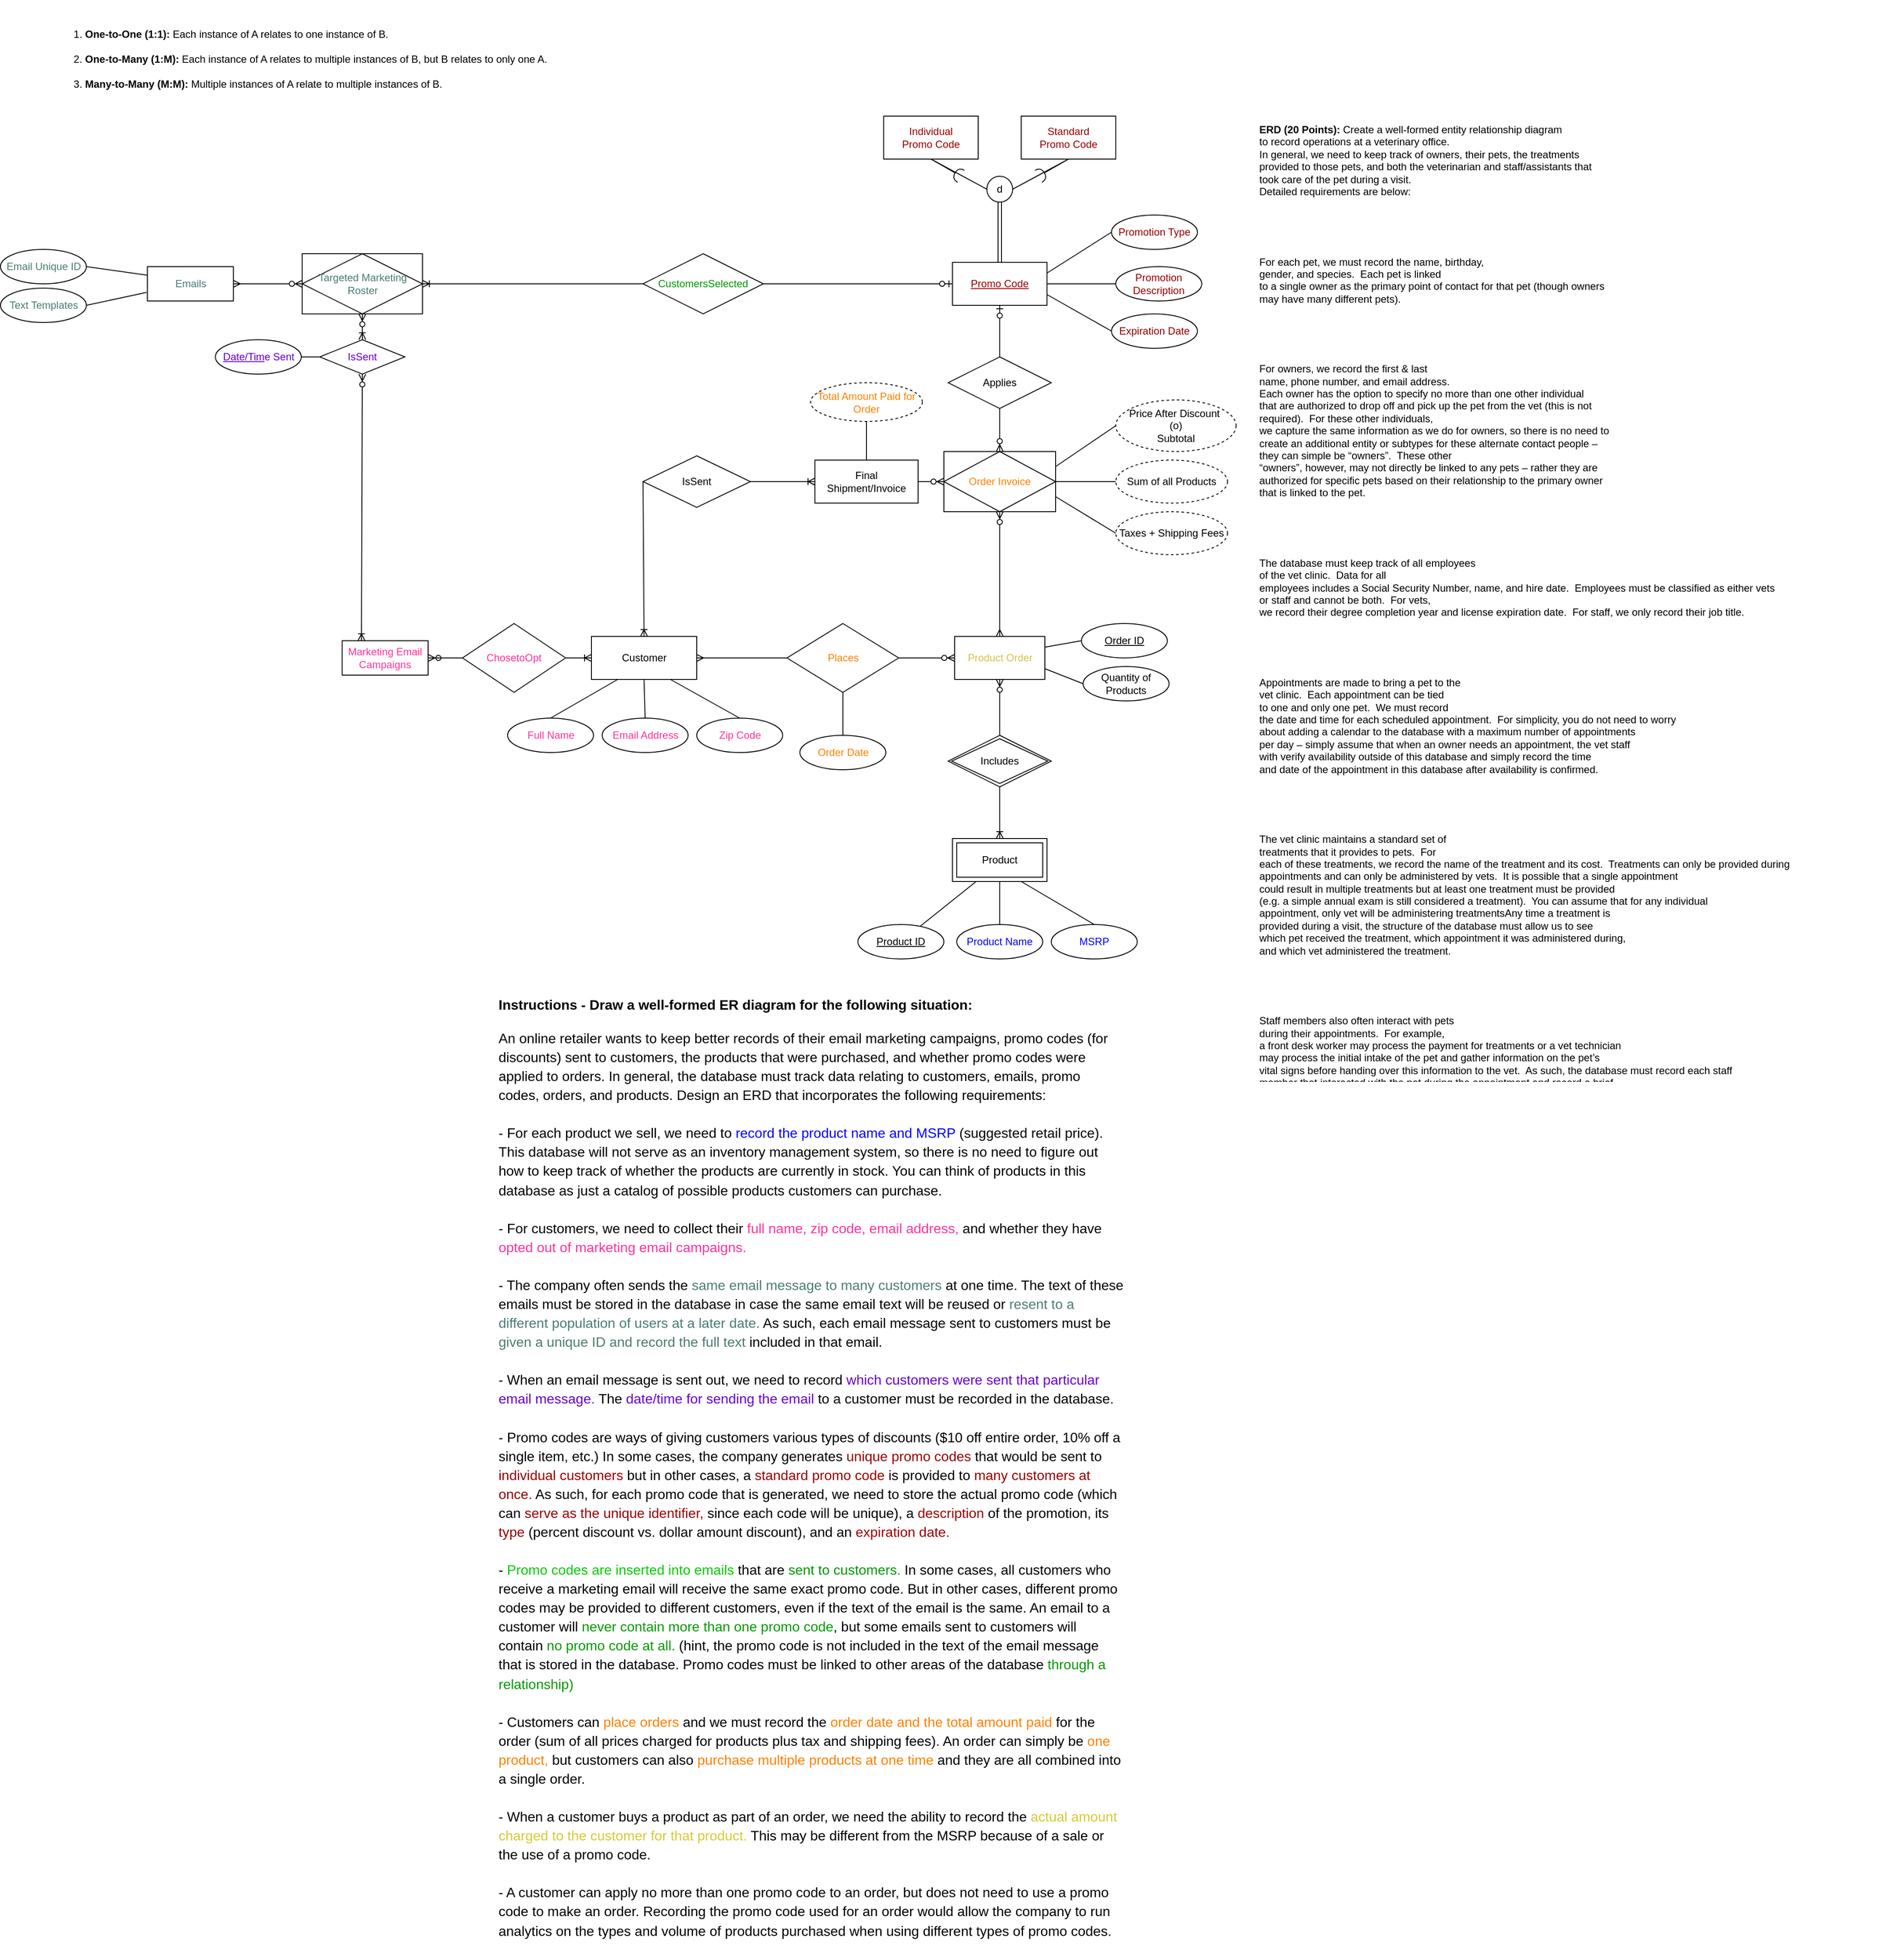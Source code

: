 <mxfile scale="1" border="0" version="26.0.15" pages="2">
  <diagram id="AQgOYuS1NMgQO8hikKiA" name="Page-2">
    <mxGraphModel dx="2133" dy="1865" grid="1" gridSize="10" guides="1" tooltips="1" connect="1" arrows="1" fold="1" page="1" pageScale="1" pageWidth="850" pageHeight="1100" math="0" shadow="0">
      <root>
        <mxCell id="0" />
        <mxCell id="1" parent="0" />
        <mxCell id="6O4OJz3jVe7m3iPST7hl-22" style="rounded=0;orthogonalLoop=1;jettySize=auto;html=1;exitX=1;exitY=0.5;exitDx=0;exitDy=0;entryX=0;entryY=0.5;entryDx=0;entryDy=0;endArrow=none;startFill=0;startArrow=ERmany;movable=1;resizable=1;rotatable=1;deletable=1;editable=1;locked=0;connectable=1;" parent="1" source="6O4OJz3jVe7m3iPST7hl-3" edge="1">
          <mxGeometry relative="1" as="geometry">
            <mxPoint x="502.5" y="640" as="targetPoint" />
          </mxGeometry>
        </mxCell>
        <mxCell id="6O4OJz3jVe7m3iPST7hl-3" value="Customer" style="whiteSpace=wrap;html=1;align=center;movable=1;resizable=1;rotatable=1;deletable=1;editable=1;locked=0;connectable=1;" parent="1" vertex="1">
          <mxGeometry x="220" y="615" width="122.5" height="50" as="geometry" />
        </mxCell>
        <mxCell id="6O4OJz3jVe7m3iPST7hl-7" value="Full Name" style="ellipse;whiteSpace=wrap;html=1;align=center;fontColor=#FF3399;movable=1;resizable=1;rotatable=1;deletable=1;editable=1;locked=0;connectable=1;" parent="1" vertex="1">
          <mxGeometry x="122.5" y="710" width="100" height="40" as="geometry" />
        </mxCell>
        <mxCell id="6O4OJz3jVe7m3iPST7hl-16" value="Email Address" style="ellipse;whiteSpace=wrap;html=1;align=center;fontColor=#FF3399;movable=1;resizable=1;rotatable=1;deletable=1;editable=1;locked=0;connectable=1;" parent="1" vertex="1">
          <mxGeometry x="232.5" y="710" width="100" height="40" as="geometry" />
        </mxCell>
        <mxCell id="6O4OJz3jVe7m3iPST7hl-17" value="Zip Code" style="ellipse;whiteSpace=wrap;html=1;align=center;fontColor=#FF3399;movable=1;resizable=1;rotatable=1;deletable=1;editable=1;locked=0;connectable=1;" parent="1" vertex="1">
          <mxGeometry x="342.5" y="710" width="100" height="40" as="geometry" />
        </mxCell>
        <mxCell id="6O4OJz3jVe7m3iPST7hl-18" value="" style="endArrow=none;html=1;rounded=0;entryX=0.25;entryY=1;entryDx=0;entryDy=0;exitX=0.5;exitY=0;exitDx=0;exitDy=0;movable=1;resizable=1;rotatable=1;deletable=1;editable=1;locked=0;connectable=1;" parent="1" source="6O4OJz3jVe7m3iPST7hl-7" target="6O4OJz3jVe7m3iPST7hl-3" edge="1">
          <mxGeometry relative="1" as="geometry">
            <mxPoint x="192.5" y="710" as="sourcePoint" />
            <mxPoint x="782.5" y="600" as="targetPoint" />
          </mxGeometry>
        </mxCell>
        <mxCell id="6O4OJz3jVe7m3iPST7hl-19" value="" style="endArrow=none;html=1;rounded=0;entryX=0.5;entryY=1;entryDx=0;entryDy=0;exitX=0.5;exitY=0;exitDx=0;exitDy=0;movable=1;resizable=1;rotatable=1;deletable=1;editable=1;locked=0;connectable=1;" parent="1" source="6O4OJz3jVe7m3iPST7hl-16" target="6O4OJz3jVe7m3iPST7hl-3" edge="1">
          <mxGeometry relative="1" as="geometry">
            <mxPoint x="192.5" y="720" as="sourcePoint" />
            <mxPoint x="277.5" y="670" as="targetPoint" />
          </mxGeometry>
        </mxCell>
        <mxCell id="6O4OJz3jVe7m3iPST7hl-20" value="" style="endArrow=none;html=1;rounded=0;entryX=0.75;entryY=1;entryDx=0;entryDy=0;exitX=0.5;exitY=0;exitDx=0;exitDy=0;movable=1;resizable=1;rotatable=1;deletable=1;editable=1;locked=0;connectable=1;" parent="1" source="6O4OJz3jVe7m3iPST7hl-17" target="6O4OJz3jVe7m3iPST7hl-3" edge="1">
          <mxGeometry relative="1" as="geometry">
            <mxPoint x="302.5" y="720" as="sourcePoint" />
            <mxPoint x="302.5" y="670" as="targetPoint" />
          </mxGeometry>
        </mxCell>
        <mxCell id="6O4OJz3jVe7m3iPST7hl-23" value="" style="fontSize=12;html=1;endArrow=ERzeroToMany;endFill=1;rounded=0;entryX=0;entryY=0.5;entryDx=0;entryDy=0;movable=1;resizable=1;rotatable=1;deletable=1;editable=1;locked=0;connectable=1;" parent="1" source="6O4OJz3jVe7m3iPST7hl-21" target="6O4OJz3jVe7m3iPST7hl-4" edge="1">
          <mxGeometry width="100" height="100" relative="1" as="geometry">
            <mxPoint x="467.5" y="640" as="sourcePoint" />
            <mxPoint x="670" y="640" as="targetPoint" />
          </mxGeometry>
        </mxCell>
        <mxCell id="6O4OJz3jVe7m3iPST7hl-34" value="" style="group;movable=1;resizable=1;rotatable=1;deletable=1;editable=1;locked=0;connectable=1;" parent="1" vertex="1" connectable="0">
          <mxGeometry x="630" y="400" width="365" height="470" as="geometry" />
        </mxCell>
        <mxCell id="6O4OJz3jVe7m3iPST7hl-4" value="&lt;font style=&quot;color: rgb(212, 196, 74);&quot;&gt;Product Order&lt;/font&gt;" style="whiteSpace=wrap;html=1;align=center;movable=1;resizable=1;rotatable=1;deletable=1;editable=1;locked=0;connectable=1;" parent="6O4OJz3jVe7m3iPST7hl-34" vertex="1">
          <mxGeometry x="12.5" y="215" width="105" height="50" as="geometry" />
        </mxCell>
        <mxCell id="6O4OJz3jVe7m3iPST7hl-5" value="Product" style="shape=ext;margin=3;double=1;whiteSpace=wrap;html=1;align=center;movable=1;resizable=1;rotatable=1;deletable=1;editable=1;locked=0;connectable=1;" parent="6O4OJz3jVe7m3iPST7hl-34" vertex="1">
          <mxGeometry x="10" y="450" width="110" height="50" as="geometry" />
        </mxCell>
        <mxCell id="6O4OJz3jVe7m3iPST7hl-6" value="Includes" style="shape=rhombus;double=1;perimeter=rhombusPerimeter;whiteSpace=wrap;html=1;align=center;movable=1;resizable=1;rotatable=1;deletable=1;editable=1;locked=0;connectable=1;" parent="6O4OJz3jVe7m3iPST7hl-34" vertex="1">
          <mxGeometry x="5" y="330" width="120" height="60" as="geometry" />
        </mxCell>
        <mxCell id="6O4OJz3jVe7m3iPST7hl-24" style="rounded=0;orthogonalLoop=1;jettySize=auto;html=1;exitX=0.5;exitY=1;exitDx=0;exitDy=0;endArrow=none;startFill=0;entryX=0.5;entryY=0;entryDx=0;entryDy=0;startArrow=ERzeroToMany;movable=1;resizable=1;rotatable=1;deletable=1;editable=1;locked=0;connectable=1;" parent="6O4OJz3jVe7m3iPST7hl-34" source="6O4OJz3jVe7m3iPST7hl-4" target="6O4OJz3jVe7m3iPST7hl-6" edge="1">
          <mxGeometry relative="1" as="geometry">
            <mxPoint x="115" y="239.5" as="sourcePoint" />
            <mxPoint x="265" y="240" as="targetPoint" />
          </mxGeometry>
        </mxCell>
        <mxCell id="6O4OJz3jVe7m3iPST7hl-29" value="" style="fontSize=12;html=1;endArrow=ERoneToMany;rounded=0;entryX=0.5;entryY=0;entryDx=0;entryDy=0;exitX=0.5;exitY=1;exitDx=0;exitDy=0;movable=1;resizable=1;rotatable=1;deletable=1;editable=1;locked=0;connectable=1;" parent="6O4OJz3jVe7m3iPST7hl-34" source="6O4OJz3jVe7m3iPST7hl-6" target="6O4OJz3jVe7m3iPST7hl-5" edge="1">
          <mxGeometry width="100" height="100" relative="1" as="geometry">
            <mxPoint x="85" y="450" as="sourcePoint" />
            <mxPoint x="185" y="350" as="targetPoint" />
          </mxGeometry>
        </mxCell>
        <mxCell id="6O4OJz3jVe7m3iPST7hl-30" value="Product Name" style="ellipse;whiteSpace=wrap;html=1;align=center;fontColor=#0000FF;movable=1;resizable=1;rotatable=1;deletable=1;editable=1;locked=0;connectable=1;" parent="6O4OJz3jVe7m3iPST7hl-34" vertex="1">
          <mxGeometry x="15" y="550" width="100" height="40" as="geometry" />
        </mxCell>
        <mxCell id="6O4OJz3jVe7m3iPST7hl-31" value="MSRP" style="ellipse;whiteSpace=wrap;html=1;align=center;fontColor=#0000FF;movable=1;resizable=1;rotatable=1;deletable=1;editable=1;locked=0;connectable=1;" parent="6O4OJz3jVe7m3iPST7hl-34" vertex="1">
          <mxGeometry x="125" y="550" width="100" height="40" as="geometry" />
        </mxCell>
        <mxCell id="6O4OJz3jVe7m3iPST7hl-32" value="" style="endArrow=none;html=1;rounded=0;entryX=0.5;entryY=1;entryDx=0;entryDy=0;exitX=0.5;exitY=0;exitDx=0;exitDy=0;movable=1;resizable=1;rotatable=1;deletable=1;editable=1;locked=0;connectable=1;" parent="6O4OJz3jVe7m3iPST7hl-34" source="6O4OJz3jVe7m3iPST7hl-30" edge="1">
          <mxGeometry relative="1" as="geometry">
            <mxPoint x="-35" y="560" as="sourcePoint" />
            <mxPoint x="65" y="500" as="targetPoint" />
          </mxGeometry>
        </mxCell>
        <mxCell id="6O4OJz3jVe7m3iPST7hl-33" value="" style="endArrow=none;html=1;rounded=0;entryX=0.75;entryY=1;entryDx=0;entryDy=0;exitX=0.5;exitY=0;exitDx=0;exitDy=0;movable=1;resizable=1;rotatable=1;deletable=1;editable=1;locked=0;connectable=1;" parent="6O4OJz3jVe7m3iPST7hl-34" source="6O4OJz3jVe7m3iPST7hl-31" edge="1">
          <mxGeometry relative="1" as="geometry">
            <mxPoint x="75" y="560" as="sourcePoint" />
            <mxPoint x="90" y="500" as="targetPoint" />
          </mxGeometry>
        </mxCell>
        <mxCell id="GfVGuwTjCAqQGrBbgq1C-5" value="" style="edgeStyle=orthogonalEdgeStyle;rounded=0;orthogonalLoop=1;jettySize=auto;html=1;entryX=0.5;entryY=1;entryDx=0;entryDy=0;endArrow=none;startFill=0;movable=1;resizable=1;rotatable=1;deletable=1;editable=1;locked=0;connectable=1;" parent="6O4OJz3jVe7m3iPST7hl-34" source="6O4OJz3jVe7m3iPST7hl-30" target="6O4OJz3jVe7m3iPST7hl-5" edge="1">
          <mxGeometry relative="1" as="geometry">
            <mxPoint x="65" y="470" as="targetPoint" />
          </mxGeometry>
        </mxCell>
        <mxCell id="GfVGuwTjCAqQGrBbgq1C-22" value="&lt;u&gt;Order ID&lt;/u&gt;" style="ellipse;whiteSpace=wrap;html=1;align=center;movable=1;resizable=1;rotatable=1;deletable=1;editable=1;locked=0;connectable=1;" parent="6O4OJz3jVe7m3iPST7hl-34" vertex="1">
          <mxGeometry x="160" y="200" width="100" height="40" as="geometry" />
        </mxCell>
        <mxCell id="GfVGuwTjCAqQGrBbgq1C-23" style="rounded=0;orthogonalLoop=1;jettySize=auto;html=1;exitX=0;exitY=0.5;exitDx=0;exitDy=0;entryX=1;entryY=0.25;entryDx=0;entryDy=0;endArrow=none;startFill=0;movable=1;resizable=1;rotatable=1;deletable=1;editable=1;locked=0;connectable=1;" parent="6O4OJz3jVe7m3iPST7hl-34" source="GfVGuwTjCAqQGrBbgq1C-22" target="6O4OJz3jVe7m3iPST7hl-4" edge="1">
          <mxGeometry relative="1" as="geometry">
            <mxPoint x="-213" y="100" as="sourcePoint" />
            <mxPoint x="120" y="103" as="targetPoint" />
          </mxGeometry>
        </mxCell>
        <mxCell id="GfVGuwTjCAqQGrBbgq1C-64" value="Quantity of Products" style="ellipse;whiteSpace=wrap;html=1;align=center;movable=1;resizable=1;rotatable=1;deletable=1;editable=1;locked=0;connectable=1;" parent="6O4OJz3jVe7m3iPST7hl-34" vertex="1">
          <mxGeometry x="162" y="250" width="100" height="40" as="geometry" />
        </mxCell>
        <mxCell id="GfVGuwTjCAqQGrBbgq1C-65" style="rounded=0;orthogonalLoop=1;jettySize=auto;html=1;exitX=0;exitY=0.5;exitDx=0;exitDy=0;entryX=1;entryY=0.75;entryDx=0;entryDy=0;endArrow=none;startFill=0;movable=1;resizable=1;rotatable=1;deletable=1;editable=1;locked=0;connectable=1;" parent="6O4OJz3jVe7m3iPST7hl-34" source="GfVGuwTjCAqQGrBbgq1C-64" target="6O4OJz3jVe7m3iPST7hl-4" edge="1">
          <mxGeometry relative="1" as="geometry">
            <mxPoint x="-211" y="150" as="sourcePoint" />
            <mxPoint x="120" y="278" as="targetPoint" />
          </mxGeometry>
        </mxCell>
        <mxCell id="6O4OJz3jVe7m3iPST7hl-35" value="" style="fontSize=12;html=1;endArrow=none;endFill=1;rounded=0;entryX=0;entryY=0.5;entryDx=0;entryDy=0;startFill=0;movable=1;resizable=1;rotatable=1;deletable=1;editable=1;locked=0;connectable=1;" parent="1" target="6O4OJz3jVe7m3iPST7hl-21" edge="1">
          <mxGeometry width="100" height="100" relative="1" as="geometry">
            <mxPoint x="467.5" y="640" as="sourcePoint" />
            <mxPoint x="722.5" y="640" as="targetPoint" />
          </mxGeometry>
        </mxCell>
        <mxCell id="6O4OJz3jVe7m3iPST7hl-21" value="Places" style="shape=rhombus;perimeter=rhombusPerimeter;whiteSpace=wrap;html=1;align=center;movable=1;resizable=1;rotatable=1;deletable=1;editable=1;locked=0;connectable=1;fontColor=#FF8000;" parent="1" vertex="1">
          <mxGeometry x="447.5" y="600" width="130" height="80" as="geometry" />
        </mxCell>
        <mxCell id="6O4OJz3jVe7m3iPST7hl-37" value="CustomersSelected" style="shape=rhombus;perimeter=rhombusPerimeter;whiteSpace=wrap;html=1;align=center;fontColor=#009900;" parent="1" vertex="1">
          <mxGeometry x="280" y="170" width="140" height="70" as="geometry" />
        </mxCell>
        <mxCell id="6O4OJz3jVe7m3iPST7hl-40" value="&lt;u&gt;Promo Code&lt;/u&gt;" style="whiteSpace=wrap;html=1;align=center;fontColor=#990000;" parent="1" vertex="1">
          <mxGeometry x="640" y="180" width="110" height="50" as="geometry" />
        </mxCell>
        <mxCell id="6O4OJz3jVe7m3iPST7hl-44" style="rounded=0;orthogonalLoop=1;jettySize=auto;html=1;exitX=1;exitY=0.5;exitDx=0;exitDy=0;endArrow=ERzeroToOne;startFill=0;entryX=0;entryY=0.5;entryDx=0;entryDy=0;endFill=0;" parent="1" source="6O4OJz3jVe7m3iPST7hl-37" target="6O4OJz3jVe7m3iPST7hl-40" edge="1">
          <mxGeometry relative="1" as="geometry">
            <mxPoint x="540" y="204.58" as="sourcePoint" />
            <mxPoint x="680" y="205" as="targetPoint" />
          </mxGeometry>
        </mxCell>
        <mxCell id="6O4OJz3jVe7m3iPST7hl-46" style="rounded=0;orthogonalLoop=1;jettySize=auto;html=1;endArrow=ERzeroToOne;startFill=0;entryX=0.5;entryY=1;entryDx=0;entryDy=0;endFill=0;exitX=0.5;exitY=0;exitDx=0;exitDy=0;" parent="1" source="GfVGuwTjCAqQGrBbgq1C-36" target="6O4OJz3jVe7m3iPST7hl-40" edge="1">
          <mxGeometry relative="1" as="geometry">
            <mxPoint x="695" y="280" as="sourcePoint" />
            <mxPoint x="650" y="215" as="targetPoint" />
          </mxGeometry>
        </mxCell>
        <mxCell id="6O4OJz3jVe7m3iPST7hl-47" value="d" style="ellipse;whiteSpace=wrap;html=1;aspect=fixed;" parent="1" vertex="1">
          <mxGeometry x="680" y="80" width="30" height="30" as="geometry" />
        </mxCell>
        <mxCell id="6O4OJz3jVe7m3iPST7hl-48" style="rounded=0;orthogonalLoop=1;jettySize=auto;html=1;endArrow=none;startFill=0;entryX=0.5;entryY=0;entryDx=0;entryDy=0;exitX=0.5;exitY=1;exitDx=0;exitDy=0;shape=link;" parent="1" source="6O4OJz3jVe7m3iPST7hl-47" target="6O4OJz3jVe7m3iPST7hl-40" edge="1">
          <mxGeometry relative="1" as="geometry">
            <mxPoint x="700" y="120" as="sourcePoint" />
            <mxPoint x="694.58" y="175" as="targetPoint" />
          </mxGeometry>
        </mxCell>
        <mxCell id="6O4OJz3jVe7m3iPST7hl-49" value="Individual &lt;br&gt;Promo Code" style="whiteSpace=wrap;html=1;align=center;fontColor=#990000;" parent="1" vertex="1">
          <mxGeometry x="560" y="10" width="110" height="50" as="geometry" />
        </mxCell>
        <mxCell id="6O4OJz3jVe7m3iPST7hl-50" value="Standard &lt;br&gt;Promo Code" style="whiteSpace=wrap;html=1;align=center;fontColor=#990000;" parent="1" vertex="1">
          <mxGeometry x="720" y="10" width="110" height="50" as="geometry" />
        </mxCell>
        <mxCell id="6O4OJz3jVe7m3iPST7hl-52" value="" style="ellipse;whiteSpace=wrap;html=1;align=center;aspect=fixed;fillColor=none;strokeColor=none;resizable=0;perimeter=centerPerimeter;rotatable=0;allowArrows=0;points=[];outlineConnect=1;" parent="1" vertex="1">
          <mxGeometry x="550" y="180" width="10" height="10" as="geometry" />
        </mxCell>
        <mxCell id="6O4OJz3jVe7m3iPST7hl-54" value="" style="group" parent="1" vertex="1" connectable="0">
          <mxGeometry x="650" y="80" as="geometry" />
        </mxCell>
        <mxCell id="6O4OJz3jVe7m3iPST7hl-51" value="" style="rounded=0;orthogonalLoop=1;jettySize=auto;html=1;endArrow=halfCircle;endFill=0;endSize=6;strokeWidth=1;sketch=0;fontSize=12;curved=1;exitX=0.5;exitY=1;exitDx=0;exitDy=0;" parent="6O4OJz3jVe7m3iPST7hl-54" source="6O4OJz3jVe7m3iPST7hl-49" edge="1">
          <mxGeometry relative="1" as="geometry">
            <mxPoint x="-75" y="105" as="sourcePoint" />
            <mxPoint as="targetPoint" />
            <Array as="points">
              <mxPoint />
            </Array>
          </mxGeometry>
        </mxCell>
        <mxCell id="6O4OJz3jVe7m3iPST7hl-53" style="rounded=0;orthogonalLoop=1;jettySize=auto;html=1;exitX=0.5;exitY=1;exitDx=0;exitDy=0;endArrow=none;startFill=0;entryX=0;entryY=0.5;entryDx=0;entryDy=0;" parent="6O4OJz3jVe7m3iPST7hl-54" source="6O4OJz3jVe7m3iPST7hl-49" target="6O4OJz3jVe7m3iPST7hl-47" edge="1">
          <mxGeometry relative="1" as="geometry">
            <mxPoint x="55" y="30.0" as="sourcePoint" />
            <mxPoint x="195" y="30.42" as="targetPoint" />
          </mxGeometry>
        </mxCell>
        <mxCell id="6O4OJz3jVe7m3iPST7hl-58" value="" style="group" parent="1" vertex="1" connectable="0">
          <mxGeometry x="660" y="90" as="geometry" />
        </mxCell>
        <mxCell id="6O4OJz3jVe7m3iPST7hl-59" value="" style="rounded=0;orthogonalLoop=1;jettySize=auto;html=1;endArrow=halfCircle;endFill=0;endSize=6;strokeWidth=1;sketch=0;fontSize=12;curved=1;exitX=0.5;exitY=1;exitDx=0;exitDy=0;" parent="1" source="6O4OJz3jVe7m3iPST7hl-50" edge="1">
          <mxGeometry relative="1" as="geometry">
            <mxPoint x="855" y="50" as="sourcePoint" />
            <mxPoint x="740" y="80" as="targetPoint" />
            <Array as="points">
              <mxPoint x="740" y="80" />
            </Array>
          </mxGeometry>
        </mxCell>
        <mxCell id="6O4OJz3jVe7m3iPST7hl-60" style="rounded=0;orthogonalLoop=1;jettySize=auto;html=1;exitX=1;exitY=0.5;exitDx=0;exitDy=0;endArrow=none;startFill=0;entryX=0.5;entryY=1;entryDx=0;entryDy=0;" parent="1" source="6O4OJz3jVe7m3iPST7hl-47" target="6O4OJz3jVe7m3iPST7hl-50" edge="1">
          <mxGeometry relative="1" as="geometry">
            <mxPoint x="715" y="120.0" as="sourcePoint" />
            <mxPoint x="855" y="120.42" as="targetPoint" />
          </mxGeometry>
        </mxCell>
        <mxCell id="6O4OJz3jVe7m3iPST7hl-61" style="rounded=0;orthogonalLoop=1;jettySize=auto;html=1;exitX=0;exitY=0.5;exitDx=0;exitDy=0;entryX=1;entryY=0.75;entryDx=0;entryDy=0;endArrow=none;startFill=0;" parent="1" source="6O4OJz3jVe7m3iPST7hl-62" target="6O4OJz3jVe7m3iPST7hl-40" edge="1">
          <mxGeometry relative="1" as="geometry">
            <mxPoint x="1000" y="190" as="targetPoint" />
          </mxGeometry>
        </mxCell>
        <mxCell id="6O4OJz3jVe7m3iPST7hl-63" value="Promotion Description" style="ellipse;whiteSpace=wrap;html=1;align=center;fontColor=#990000;" parent="1" vertex="1">
          <mxGeometry x="830" y="185" width="100" height="40" as="geometry" />
        </mxCell>
        <mxCell id="6O4OJz3jVe7m3iPST7hl-64" style="rounded=0;orthogonalLoop=1;jettySize=auto;html=1;exitX=1;exitY=0.5;exitDx=0;exitDy=0;endArrow=none;startFill=0;entryX=0;entryY=0.5;entryDx=0;entryDy=0;" parent="1" source="6O4OJz3jVe7m3iPST7hl-40" target="6O4OJz3jVe7m3iPST7hl-63" edge="1">
          <mxGeometry relative="1" as="geometry">
            <mxPoint x="950" y="220" as="sourcePoint" />
            <mxPoint x="830" y="200" as="targetPoint" />
          </mxGeometry>
        </mxCell>
        <mxCell id="6O4OJz3jVe7m3iPST7hl-66" value="Promotion Type" style="ellipse;whiteSpace=wrap;html=1;align=center;fontColor=#990000;" parent="1" vertex="1">
          <mxGeometry x="825" y="125" width="100" height="40" as="geometry" />
        </mxCell>
        <mxCell id="6O4OJz3jVe7m3iPST7hl-62" value="Expiration Date" style="ellipse;whiteSpace=wrap;html=1;align=center;fontColor=#990000;" parent="1" vertex="1">
          <mxGeometry x="825" y="240" width="100" height="40" as="geometry" />
        </mxCell>
        <mxCell id="6O4OJz3jVe7m3iPST7hl-67" style="rounded=0;orthogonalLoop=1;jettySize=auto;html=1;exitX=1;exitY=0.25;exitDx=0;exitDy=0;endArrow=none;startFill=0;entryX=0;entryY=0.5;entryDx=0;entryDy=0;" parent="1" source="6O4OJz3jVe7m3iPST7hl-40" target="6O4OJz3jVe7m3iPST7hl-66" edge="1">
          <mxGeometry relative="1" as="geometry">
            <mxPoint x="760" y="184.31" as="sourcePoint" />
            <mxPoint x="840" y="184.31" as="targetPoint" />
          </mxGeometry>
        </mxCell>
        <mxCell id="6O4OJz3jVe7m3iPST7hl-70" style="rounded=0;orthogonalLoop=1;jettySize=auto;html=1;entryX=0;entryY=0.5;entryDx=0;entryDy=0;endArrow=none;startFill=0;startArrow=ERzeroToMany;movable=1;resizable=1;rotatable=1;deletable=1;editable=1;locked=0;connectable=1;" parent="1" target="6O4OJz3jVe7m3iPST7hl-72" edge="1">
          <mxGeometry relative="1" as="geometry">
            <mxPoint x="-17.5" y="640" as="sourcePoint" />
          </mxGeometry>
        </mxCell>
        <mxCell id="6O4OJz3jVe7m3iPST7hl-71" value="" style="fontSize=12;html=1;endArrow=ERoneToMany;endFill=0;rounded=0;movable=1;resizable=1;rotatable=1;deletable=1;editable=1;locked=0;connectable=1;entryX=0;entryY=0.5;entryDx=0;entryDy=0;" parent="1" source="6O4OJz3jVe7m3iPST7hl-72" target="6O4OJz3jVe7m3iPST7hl-3" edge="1">
          <mxGeometry width="100" height="100" relative="1" as="geometry">
            <mxPoint x="12.5" y="640" as="sourcePoint" />
            <mxPoint x="222.5" y="640" as="targetPoint" />
          </mxGeometry>
        </mxCell>
        <mxCell id="6O4OJz3jVe7m3iPST7hl-72" value="ChosetoOpt" style="shape=rhombus;perimeter=rhombusPerimeter;whiteSpace=wrap;html=1;align=center;fontColor=#FF3399;movable=1;resizable=1;rotatable=1;deletable=1;editable=1;locked=0;connectable=1;" parent="1" vertex="1">
          <mxGeometry x="70" y="600" width="120" height="80" as="geometry" />
        </mxCell>
        <mxCell id="6O4OJz3jVe7m3iPST7hl-86" value="" style="edgeStyle=orthogonalEdgeStyle;rounded=0;orthogonalLoop=1;jettySize=auto;html=1;exitX=1;exitY=0.5;exitDx=0;exitDy=0;movable=1;resizable=1;rotatable=1;deletable=1;editable=1;locked=0;connectable=1;endArrow=none;startFill=0;entryX=0;entryY=0.5;entryDx=0;entryDy=0;startArrow=ERzeroToMany;" parent="1" source="6O4OJz3jVe7m3iPST7hl-85" target="6O4OJz3jVe7m3iPST7hl-72" edge="1">
          <mxGeometry relative="1" as="geometry">
            <mxPoint x="50" y="640" as="targetPoint" />
          </mxGeometry>
        </mxCell>
        <mxCell id="6O4OJz3jVe7m3iPST7hl-85" value="Marketing Email Campaigns" style="whiteSpace=wrap;html=1;align=center;fontColor=#FF3399;movable=1;resizable=1;rotatable=1;deletable=1;editable=1;locked=0;connectable=1;" parent="1" vertex="1">
          <mxGeometry x="-70" y="620" width="100" height="40" as="geometry" />
        </mxCell>
        <mxCell id="GfVGuwTjCAqQGrBbgq1C-6" value="Order Date" style="ellipse;whiteSpace=wrap;html=1;align=center;movable=1;resizable=1;rotatable=1;deletable=1;editable=1;locked=0;connectable=1;fontColor=#FF8000;" parent="1" vertex="1">
          <mxGeometry x="462.5" y="730" width="100" height="40" as="geometry" />
        </mxCell>
        <mxCell id="GfVGuwTjCAqQGrBbgq1C-7" value="" style="edgeStyle=orthogonalEdgeStyle;rounded=0;orthogonalLoop=1;jettySize=auto;html=1;entryX=0.5;entryY=1;entryDx=0;entryDy=0;endArrow=none;startFill=0;movable=1;resizable=1;rotatable=1;deletable=1;editable=1;locked=0;connectable=1;" parent="1" source="GfVGuwTjCAqQGrBbgq1C-6" edge="1">
          <mxGeometry relative="1" as="geometry">
            <mxPoint x="512.5" y="680" as="targetPoint" />
          </mxGeometry>
        </mxCell>
        <mxCell id="GfVGuwTjCAqQGrBbgq1C-8" value="&lt;u&gt;Product ID&lt;/u&gt;" style="ellipse;whiteSpace=wrap;html=1;align=center;movable=1;resizable=1;rotatable=1;deletable=1;editable=1;locked=0;connectable=1;" parent="1" vertex="1">
          <mxGeometry x="530" y="950" width="100" height="40" as="geometry" />
        </mxCell>
        <mxCell id="GfVGuwTjCAqQGrBbgq1C-9" value="" style="rounded=0;orthogonalLoop=1;jettySize=auto;html=1;endArrow=none;startFill=0;entryX=0.25;entryY=1;entryDx=0;entryDy=0;movable=1;resizable=1;rotatable=1;deletable=1;editable=1;locked=0;connectable=1;" parent="1" source="GfVGuwTjCAqQGrBbgq1C-8" target="6O4OJz3jVe7m3iPST7hl-5" edge="1">
          <mxGeometry relative="1" as="geometry">
            <mxPoint x="610" y="900" as="targetPoint" />
          </mxGeometry>
        </mxCell>
        <mxCell id="GfVGuwTjCAqQGrBbgq1C-14" value="&lt;h1 style=&quot;margin-top: 0px;&quot;&gt;&lt;span style=&quot;background-color: transparent; font-family: Arial, sans-serif; white-space-collapse: preserve; font-size: medium; color: light-dark(rgb(0, 0, 0), rgb(255, 255, 255));&quot;&gt;Instructions - Draw a well-formed ER diagram for the following situation: &lt;/span&gt;&lt;/h1&gt;&lt;p style=&quot;line-height:1.38;margin-top:0pt;margin-bottom:0pt;&quot; dir=&quot;ltr&quot;&gt;&lt;span style=&quot;font-family: Arial, sans-serif; background-color: transparent; font-variant-numeric: normal; font-variant-east-asian: normal; font-variant-alternates: normal; font-variant-position: normal; font-variant-emoji: normal; vertical-align: baseline; white-space-collapse: preserve;&quot;&gt;&lt;font size=&quot;3&quot;&gt;An online retailer wants to keep better records of their email marketing campaigns, promo codes (for discounts) sent to customers, the products that were purchased, and whether promo codes were applied to orders. In general, the database must track data relating to customers, emails, promo codes, orders, and products. Design an ERD that incorporates the following requirements:&lt;br&gt;&lt;br&gt;&lt;/font&gt;&lt;/span&gt;&lt;/p&gt;&lt;p style=&quot;line-height:1.38;margin-top:0pt;margin-bottom:0pt;&quot; dir=&quot;ltr&quot;&gt;&lt;span style=&quot;font-family: Arial, sans-serif; background-color: transparent; font-variant-numeric: normal; font-variant-east-asian: normal; font-variant-alternates: normal; font-variant-position: normal; font-variant-emoji: normal; vertical-align: baseline; white-space-collapse: preserve;&quot;&gt;&lt;font size=&quot;3&quot;&gt;- For each product we sell, we need to &lt;font style=&quot;color: rgb(0, 0, 255);&quot;&gt;record the product name and MSRP&lt;/font&gt; (suggested retail price). This database will not serve as an inventory management system, so there is no need to figure out how to keep track of whether the products are currently in stock. You can think of products in this database as just a catalog of possible products customers can purchase.&lt;br&gt;&lt;br&gt;&lt;/font&gt;&lt;/span&gt;&lt;/p&gt;&lt;p style=&quot;line-height:1.38;margin-top:0pt;margin-bottom:0pt;&quot; dir=&quot;ltr&quot;&gt;&lt;span style=&quot;font-family: Arial, sans-serif; background-color: transparent; font-variant-numeric: normal; font-variant-east-asian: normal; font-variant-alternates: normal; font-variant-position: normal; font-variant-emoji: normal; vertical-align: baseline; white-space-collapse: preserve;&quot;&gt;&lt;font size=&quot;3&quot;&gt;- For customers, we need to collect their&lt;font style=&quot;color: rgb(255, 51, 153);&quot;&gt; full name, zip code, email address,&lt;/font&gt; and whether they have &lt;font style=&quot;color: rgb(255, 51, 153);&quot;&gt;opted out of marketing email campaigns.&lt;/font&gt;&lt;/font&gt;&lt;/span&gt;&lt;/p&gt;&lt;p style=&quot;line-height:1.38;margin-top:0pt;margin-bottom:0pt;&quot; dir=&quot;ltr&quot;&gt;&lt;span style=&quot;font-family: Arial, sans-serif; background-color: transparent; font-variant-numeric: normal; font-variant-east-asian: normal; font-variant-alternates: normal; font-variant-position: normal; font-variant-emoji: normal; vertical-align: baseline; white-space-collapse: preserve;&quot;&gt;&lt;font size=&quot;3&quot;&gt;&lt;br&gt;&lt;/font&gt;&lt;/span&gt;&lt;/p&gt;&lt;p style=&quot;line-height:1.38;margin-top:0pt;margin-bottom:0pt;&quot; dir=&quot;ltr&quot;&gt;&lt;span style=&quot;font-family: Arial, sans-serif; background-color: transparent; font-variant-numeric: normal; font-variant-east-asian: normal; font-variant-alternates: normal; font-variant-position: normal; font-variant-emoji: normal; vertical-align: baseline; white-space-collapse: preserve;&quot;&gt;&lt;font size=&quot;3&quot;&gt;- The company often sends the &lt;font style=&quot;color: rgb(75, 125, 116);&quot;&gt;same email message to many customers&lt;/font&gt; at one time. The text of these emails must be stored in the database in case the same email text will be reused or&lt;font style=&quot;color: rgb(75, 125, 116);&quot;&gt; resent to a different population of users at a later date.&lt;/font&gt; As such, each email message sent to customers must be &lt;font style=&quot;color: rgb(75, 125, 116);&quot;&gt;given a unique ID and record the full text &lt;/font&gt;included in that email.&lt;/font&gt;&lt;/span&gt;&lt;/p&gt;&lt;p style=&quot;line-height:1.38;margin-top:0pt;margin-bottom:0pt;&quot; dir=&quot;ltr&quot;&gt;&lt;span style=&quot;font-family: Arial, sans-serif; background-color: transparent; font-variant-numeric: normal; font-variant-east-asian: normal; font-variant-alternates: normal; font-variant-position: normal; font-variant-emoji: normal; vertical-align: baseline; white-space-collapse: preserve;&quot;&gt;&lt;font size=&quot;3&quot;&gt;&lt;br&gt;&lt;/font&gt;&lt;/span&gt;&lt;/p&gt;&lt;p style=&quot;line-height:1.38;margin-top:0pt;margin-bottom:0pt;&quot; dir=&quot;ltr&quot;&gt;&lt;span style=&quot;font-family: Arial, sans-serif; background-color: transparent; font-variant-numeric: normal; font-variant-east-asian: normal; font-variant-alternates: normal; font-variant-position: normal; font-variant-emoji: normal; vertical-align: baseline; white-space-collapse: preserve;&quot;&gt;&lt;font size=&quot;3&quot;&gt;- When an email message is sent out, we need to record &lt;font style=&quot;color: rgb(102, 0, 204);&quot;&gt;which customers were sent that particular email message.&lt;/font&gt; The&lt;font style=&quot;color: rgb(102, 0, 204);&quot;&gt; date/time for sending the email&lt;/font&gt; to a customer must be recorded in the database.&lt;/font&gt;&lt;/span&gt;&lt;/p&gt;&lt;p style=&quot;line-height:1.38;margin-top:0pt;margin-bottom:0pt;&quot; dir=&quot;ltr&quot;&gt;&lt;span style=&quot;font-family: Arial, sans-serif; background-color: transparent; font-variant-numeric: normal; font-variant-east-asian: normal; font-variant-alternates: normal; font-variant-position: normal; font-variant-emoji: normal; vertical-align: baseline; white-space-collapse: preserve;&quot;&gt;&lt;font size=&quot;3&quot;&gt;&lt;br&gt;&lt;/font&gt;&lt;/span&gt;&lt;/p&gt;&lt;p style=&quot;line-height:1.38;margin-top:0pt;margin-bottom:0pt;&quot; dir=&quot;ltr&quot;&gt;&lt;span style=&quot;font-family: Arial, sans-serif; background-color: transparent; font-variant-numeric: normal; font-variant-east-asian: normal; font-variant-alternates: normal; font-variant-position: normal; font-variant-emoji: normal; vertical-align: baseline; white-space-collapse: preserve;&quot;&gt;&lt;font size=&quot;3&quot;&gt;- Promo codes are ways of giving customers various types of discounts ($10 off entire order, 10% off a single item, etc.) In some cases, the company generates &lt;font style=&quot;color: rgb(153, 0, 0);&quot;&gt;unique promo codes&lt;/font&gt; that would be sent to &lt;font style=&quot;color: rgb(153, 0, 0);&quot;&gt;individual customers&lt;/font&gt; but in other cases, a &lt;font style=&quot;color: rgb(153, 0, 0);&quot;&gt;standard promo code&lt;/font&gt; is provided to&lt;font style=&quot;color: rgb(153, 0, 0);&quot;&gt; many customers at once.&lt;/font&gt; As such, for each promo code that is generated, we need to store the actual promo code (which can &lt;font style=&quot;color: rgb(153, 0, 0);&quot;&gt;serve as the unique identifier,&lt;/font&gt; since each code will be unique), a &lt;font style=&quot;color: rgb(153, 0, 0);&quot;&gt;description &lt;/font&gt;of the promotion, its &lt;font style=&quot;color: rgb(153, 0, 0);&quot;&gt;type&lt;/font&gt; (percent discount vs. dollar amount discount), and an&lt;font style=&quot;color: rgb(153, 0, 0);&quot;&gt; &lt;/font&gt;&lt;/font&gt;&lt;/span&gt;&lt;span style=&quot;font-size: medium; background-color: transparent; font-family: Arial, sans-serif; white-space-collapse: preserve;&quot;&gt;&lt;font style=&quot;color: rgb(153, 0, 0);&quot;&gt;expiration date.&lt;br&gt;&lt;br&gt;&lt;/font&gt;&lt;/span&gt;&lt;/p&gt;&lt;p style=&quot;line-height:1.38;margin-top:0pt;margin-bottom:0pt;&quot; dir=&quot;ltr&quot;&gt;&lt;span style=&quot;font-family: Arial, sans-serif; background-color: transparent; font-variant-numeric: normal; font-variant-east-asian: normal; font-variant-alternates: normal; font-variant-position: normal; font-variant-emoji: normal; vertical-align: baseline; white-space-collapse: preserve;&quot;&gt;&lt;font size=&quot;3&quot;&gt;- &lt;font style=&quot;color: rgb(0, 153, 0);&quot;&gt;&lt;font style=&quot;color: rgb(0, 204, 0);&quot;&gt;Promo codes are inserted into emails&lt;/font&gt; &lt;/font&gt;that are &lt;font style=&quot;color: rgb(0, 153, 0);&quot;&gt;sent to customers.&lt;/font&gt; In some cases, all customers who receive a marketing email will receive the same exact promo code. But in other cases, different promo codes may be provided to different customers, even if the text of the email is the same. An email to a customer will &lt;font style=&quot;color: rgb(0, 153, 0);&quot;&gt;never contain more than one promo code&lt;/font&gt;, but some emails sent to customers will contain &lt;font style=&quot;color: rgb(0, 153, 0);&quot;&gt;no promo code at all.&lt;/font&gt; (hint, the promo code is not included in the text of the email message that is stored in the database. Promo codes must be linked to other areas of the database&lt;font style=&quot;color: rgb(0, 153, 0);&quot;&gt; through a relationship)&lt;/font&gt;&lt;br&gt;&lt;br&gt;&lt;/font&gt;&lt;/span&gt;&lt;/p&gt;&lt;p style=&quot;line-height:1.38;margin-top:0pt;margin-bottom:0pt;&quot; dir=&quot;ltr&quot;&gt;&lt;span style=&quot;font-family: Arial, sans-serif; background-color: transparent; font-variant-numeric: normal; font-variant-east-asian: normal; font-variant-alternates: normal; font-variant-position: normal; font-variant-emoji: normal; vertical-align: baseline; white-space-collapse: preserve;&quot;&gt;&lt;font size=&quot;3&quot;&gt;- Customers can&lt;font style=&quot;color: rgb(204, 102, 0);&quot;&gt; &lt;/font&gt;&lt;font style=&quot;color: rgb(255, 128, 0);&quot;&gt;place orders&lt;/font&gt;&lt;font style=&quot;color: rgb(204, 102, 0);&quot;&gt; &lt;/font&gt;and we must record the &lt;font style=&quot;color: rgb(255, 128, 0);&quot;&gt;order date and the total amount paid &lt;/font&gt;for the order (sum of all prices charged for products plus tax and shipping fees). An order can simply be&lt;font style=&quot;color: rgb(255, 128, 0);&quot;&gt; one product,&lt;/font&gt; but customers can also &lt;font style=&quot;color: rgb(255, 128, 0);&quot;&gt;purchase multiple products at one time&lt;/font&gt; and they are all combined into a single order.&lt;/font&gt;&lt;/span&gt;&lt;/p&gt;&lt;p style=&quot;line-height:1.38;margin-top:0pt;margin-bottom:0pt;&quot; dir=&quot;ltr&quot;&gt;&lt;span style=&quot;font-family: Arial, sans-serif; background-color: transparent; font-variant-numeric: normal; font-variant-east-asian: normal; font-variant-alternates: normal; font-variant-position: normal; font-variant-emoji: normal; vertical-align: baseline; white-space-collapse: preserve;&quot;&gt;&lt;font size=&quot;3&quot;&gt;&lt;br&gt;&lt;/font&gt;&lt;/span&gt;&lt;/p&gt;&lt;p style=&quot;line-height:1.38;margin-top:0pt;margin-bottom:0pt;&quot; dir=&quot;ltr&quot;&gt;&lt;span style=&quot;font-family: Arial, sans-serif; background-color: transparent; font-variant-numeric: normal; font-variant-east-asian: normal; font-variant-alternates: normal; font-variant-position: normal; font-variant-emoji: normal; vertical-align: baseline; white-space-collapse: preserve;&quot;&gt;&lt;font size=&quot;3&quot;&gt;- When a customer buys a product as part of an order, we need the ability to record the&lt;font style=&quot;color: rgb(212, 196, 74);&quot;&gt; &lt;font style=&quot;color: rgb(214, 201, 54);&quot;&gt;actual amount charged to the customer for that product.&lt;/font&gt;&lt;font style=&quot;color: rgb(153, 153, 0);&quot;&gt; &lt;/font&gt;&lt;/font&gt;This may be different from the MSRP because of a sale or the use of a promo code.&lt;br&gt;&lt;br&gt;&lt;/font&gt;&lt;/span&gt;&lt;/p&gt;&lt;p style=&quot;line-height:1.38;margin-top:0pt;margin-bottom:0pt;&quot; dir=&quot;ltr&quot;&gt;&lt;span style=&quot;font-family: Arial, sans-serif; background-color: transparent; font-variant-numeric: normal; font-variant-east-asian: normal; font-variant-alternates: normal; font-variant-position: normal; font-variant-emoji: normal; vertical-align: baseline; white-space-collapse: preserve;&quot;&gt;&lt;font size=&quot;3&quot;&gt;- A customer can apply no more than one promo code to an order, but does not need to use a promo code to make an order. Recording the promo code used for an order would allow the company to run analytics on the types and volume of products purchased when using different types of promo codes.&lt;/font&gt;&lt;/span&gt;&lt;/p&gt;" style="text;html=1;whiteSpace=wrap;overflow=hidden;rounded=0;" parent="1" vertex="1">
          <mxGeometry x="110" y="1020" width="730" height="1130" as="geometry" />
        </mxCell>
        <mxCell id="GfVGuwTjCAqQGrBbgq1C-24" value="&lt;font style=&quot;color: rgb(255, 128, 0);&quot;&gt;Total Amount Paid for Order&lt;/font&gt;" style="ellipse;whiteSpace=wrap;html=1;align=center;dashed=1;" parent="1" vertex="1">
          <mxGeometry x="475" y="320" width="130" height="45" as="geometry" />
        </mxCell>
        <mxCell id="GfVGuwTjCAqQGrBbgq1C-32" value="" style="fontSize=12;html=1;endArrow=ERzeroToMany;endFill=1;rounded=0;entryX=0;entryY=0.5;entryDx=0;entryDy=0;movable=1;resizable=1;rotatable=1;deletable=1;editable=1;locked=0;connectable=1;exitX=1;exitY=0.5;exitDx=0;exitDy=0;startArrow=ERmandOne;startFill=0;" parent="1" target="GfVGuwTjCAqQGrBbgq1C-43" edge="1">
          <mxGeometry width="100" height="100" relative="1" as="geometry">
            <mxPoint x="550" y="435" as="sourcePoint" />
            <mxPoint x="620" y="465" as="targetPoint" />
          </mxGeometry>
        </mxCell>
        <mxCell id="GfVGuwTjCAqQGrBbgq1C-34" value="" style="fontSize=12;html=1;endArrow=ERzeroToMany;endFill=1;rounded=0;entryX=0;entryY=0.5;entryDx=0;entryDy=0;movable=1;resizable=1;rotatable=1;deletable=1;editable=1;locked=0;connectable=1;" parent="1" target="GfVGuwTjCAqQGrBbgq1C-33" edge="1">
          <mxGeometry width="100" height="100" relative="1" as="geometry">
            <mxPoint x="500" y="460" as="sourcePoint" />
            <mxPoint x="643" y="460" as="targetPoint" />
          </mxGeometry>
        </mxCell>
        <mxCell id="GfVGuwTjCAqQGrBbgq1C-33" value="Final Shipment/Invoice" style="whiteSpace=wrap;html=1;align=center;movable=1;resizable=1;rotatable=1;deletable=1;editable=1;locked=0;connectable=1;" parent="1" vertex="1">
          <mxGeometry x="480" y="410" width="120" height="50" as="geometry" />
        </mxCell>
        <mxCell id="GfVGuwTjCAqQGrBbgq1C-36" value="Applies" style="shape=rhombus;perimeter=rhombusPerimeter;whiteSpace=wrap;html=1;align=center;movable=1;resizable=1;rotatable=1;deletable=1;editable=1;locked=0;connectable=1;" parent="1" vertex="1">
          <mxGeometry x="635" y="290" width="120" height="60" as="geometry" />
        </mxCell>
        <mxCell id="GfVGuwTjCAqQGrBbgq1C-39" value="" style="endArrow=ERoneToMany;html=1;rounded=0;exitX=1;exitY=0.5;exitDx=0;exitDy=0;endFill=0;entryX=0;entryY=0.5;entryDx=0;entryDy=0;" parent="1" source="GfVGuwTjCAqQGrBbgq1C-40" target="GfVGuwTjCAqQGrBbgq1C-33" edge="1">
          <mxGeometry width="50" height="50" relative="1" as="geometry">
            <mxPoint x="915" y="580" as="sourcePoint" />
            <mxPoint x="480" y="435" as="targetPoint" />
          </mxGeometry>
        </mxCell>
        <mxCell id="GfVGuwTjCAqQGrBbgq1C-41" value="" style="endArrow=none;html=1;rounded=0;entryX=0;entryY=0.5;entryDx=0;entryDy=0;exitX=0.5;exitY=0;exitDx=0;exitDy=0;endFill=0;startArrow=ERoneToMany;startFill=0;" parent="1" source="6O4OJz3jVe7m3iPST7hl-3" target="GfVGuwTjCAqQGrBbgq1C-40" edge="1">
          <mxGeometry width="50" height="50" relative="1" as="geometry">
            <mxPoint x="315" y="615" as="sourcePoint" />
            <mxPoint x="545" y="405" as="targetPoint" />
          </mxGeometry>
        </mxCell>
        <mxCell id="GfVGuwTjCAqQGrBbgq1C-40" value="IsSent" style="shape=rhombus;perimeter=rhombusPerimeter;whiteSpace=wrap;html=1;align=center;movable=1;resizable=1;rotatable=1;deletable=1;editable=1;locked=0;connectable=1;" parent="1" vertex="1">
          <mxGeometry x="280" y="405" width="125" height="60" as="geometry" />
        </mxCell>
        <mxCell id="GfVGuwTjCAqQGrBbgq1C-43" value="" style="group;movable=1;resizable=1;rotatable=1;deletable=1;editable=1;locked=0;connectable=1;" parent="1" vertex="1" connectable="0">
          <mxGeometry x="630" y="400" width="330" height="70" as="geometry" />
        </mxCell>
        <mxCell id="GfVGuwTjCAqQGrBbgq1C-44" value="&lt;font style=&quot;color: rgb(255, 128, 0);&quot;&gt;Order Invoice&lt;/font&gt;" style="shape=associativeEntity;whiteSpace=wrap;html=1;align=center;fontColor=#4B7D74;movable=1;resizable=1;rotatable=1;deletable=1;editable=1;locked=0;connectable=1;" parent="GfVGuwTjCAqQGrBbgq1C-43" vertex="1">
          <mxGeometry width="130" height="70" as="geometry" />
        </mxCell>
        <mxCell id="GfVGuwTjCAqQGrBbgq1C-45" style="rounded=0;orthogonalLoop=1;jettySize=auto;html=1;exitX=0;exitY=0.5;exitDx=0;exitDy=0;endArrow=none;startFill=0;movable=1;resizable=1;rotatable=1;deletable=1;editable=1;locked=0;connectable=1;entryX=1;entryY=0.5;entryDx=0;entryDy=0;" parent="GfVGuwTjCAqQGrBbgq1C-43" source="GfVGuwTjCAqQGrBbgq1C-46" target="GfVGuwTjCAqQGrBbgq1C-44" edge="1">
          <mxGeometry relative="1" as="geometry">
            <mxPoint x="160.0" y="7.5" as="sourcePoint" />
            <mxPoint x="140" y="35" as="targetPoint" />
          </mxGeometry>
        </mxCell>
        <mxCell id="GfVGuwTjCAqQGrBbgq1C-46" value="Sum of all Products" style="ellipse;whiteSpace=wrap;html=1;align=center;dashed=1;movable=1;resizable=1;rotatable=1;deletable=1;editable=1;locked=0;connectable=1;" parent="GfVGuwTjCAqQGrBbgq1C-43" vertex="1">
          <mxGeometry x="200" y="10" width="130" height="50" as="geometry" />
        </mxCell>
        <mxCell id="GfVGuwTjCAqQGrBbgq1C-50" value="" style="fontSize=12;html=1;endArrow=ERmany;rounded=0;entryX=0.5;entryY=0;entryDx=0;entryDy=0;exitX=0.5;exitY=1;exitDx=0;exitDy=0;startArrow=ERzeroToMany;startFill=0;" parent="1" source="GfVGuwTjCAqQGrBbgq1C-44" target="6O4OJz3jVe7m3iPST7hl-4" edge="1">
          <mxGeometry width="100" height="100" relative="1" as="geometry">
            <mxPoint x="660" y="600" as="sourcePoint" />
            <mxPoint x="760" y="500" as="targetPoint" />
          </mxGeometry>
        </mxCell>
        <mxCell id="GfVGuwTjCAqQGrBbgq1C-51" style="rounded=0;orthogonalLoop=1;jettySize=auto;html=1;endArrow=none;startFill=0;entryX=0.5;entryY=1;entryDx=0;entryDy=0;endFill=0;exitX=0.5;exitY=0;exitDx=0;exitDy=0;startArrow=ERzeroToMany;" parent="1" source="GfVGuwTjCAqQGrBbgq1C-44" target="GfVGuwTjCAqQGrBbgq1C-36" edge="1">
          <mxGeometry relative="1" as="geometry">
            <mxPoint x="730" y="400" as="sourcePoint" />
            <mxPoint x="730" y="340" as="targetPoint" />
          </mxGeometry>
        </mxCell>
        <mxCell id="GfVGuwTjCAqQGrBbgq1C-52" style="rounded=0;orthogonalLoop=1;jettySize=auto;html=1;exitX=0.5;exitY=0;exitDx=0;exitDy=0;endArrow=none;startFill=0;movable=1;resizable=1;rotatable=1;deletable=1;editable=1;locked=0;connectable=1;entryX=0.5;entryY=1;entryDx=0;entryDy=0;" parent="1" source="GfVGuwTjCAqQGrBbgq1C-33" target="GfVGuwTjCAqQGrBbgq1C-24" edge="1">
          <mxGeometry relative="1" as="geometry">
            <mxPoint x="605" y="370" as="sourcePoint" />
            <mxPoint x="535" y="370" as="targetPoint" />
          </mxGeometry>
        </mxCell>
        <mxCell id="GfVGuwTjCAqQGrBbgq1C-55" style="rounded=0;orthogonalLoop=1;jettySize=auto;html=1;exitX=0;exitY=0.5;exitDx=0;exitDy=0;endArrow=none;startFill=0;movable=1;resizable=1;rotatable=1;deletable=1;editable=1;locked=0;connectable=1;entryX=1;entryY=0.25;entryDx=0;entryDy=0;" parent="1" source="GfVGuwTjCAqQGrBbgq1C-56" target="GfVGuwTjCAqQGrBbgq1C-44" edge="1">
          <mxGeometry relative="1" as="geometry">
            <mxPoint x="790.0" y="347.5" as="sourcePoint" />
            <mxPoint x="760" y="375" as="targetPoint" />
          </mxGeometry>
        </mxCell>
        <mxCell id="GfVGuwTjCAqQGrBbgq1C-56" value="Price After Discount&amp;nbsp;&lt;br&gt;(o)&lt;br&gt;Subtotal" style="ellipse;whiteSpace=wrap;html=1;align=center;dashed=1;movable=1;resizable=1;rotatable=1;deletable=1;editable=1;locked=0;connectable=1;" parent="1" vertex="1">
          <mxGeometry x="830" y="340" width="140" height="60" as="geometry" />
        </mxCell>
        <mxCell id="GfVGuwTjCAqQGrBbgq1C-57" value="Taxes + Shipping Fees" style="ellipse;whiteSpace=wrap;html=1;align=center;dashed=1;movable=1;resizable=1;rotatable=1;deletable=1;editable=1;locked=0;connectable=1;" parent="1" vertex="1">
          <mxGeometry x="830" y="470" width="130" height="50" as="geometry" />
        </mxCell>
        <mxCell id="GfVGuwTjCAqQGrBbgq1C-58" style="rounded=0;orthogonalLoop=1;jettySize=auto;html=1;exitX=0;exitY=0.5;exitDx=0;exitDy=0;endArrow=none;startFill=0;movable=1;resizable=1;rotatable=1;deletable=1;editable=1;locked=0;connectable=1;entryX=1;entryY=0.75;entryDx=0;entryDy=0;" parent="1" source="GfVGuwTjCAqQGrBbgq1C-57" target="GfVGuwTjCAqQGrBbgq1C-44" edge="1">
          <mxGeometry relative="1" as="geometry">
            <mxPoint x="840" y="385" as="sourcePoint" />
            <mxPoint x="770" y="428" as="targetPoint" />
          </mxGeometry>
        </mxCell>
        <mxCell id="6O4OJz3jVe7m3iPST7hl-11" value="Targeted Marketing Roster" style="shape=associativeEntity;whiteSpace=wrap;html=1;align=center;fontColor=#4B7D74;" parent="1" vertex="1">
          <mxGeometry x="-116.5" y="170" width="140" height="70" as="geometry" />
        </mxCell>
        <mxCell id="6O4OJz3jVe7m3iPST7hl-2" value="Emails" style="whiteSpace=wrap;html=1;align=center;fontColor=#4B7D74;" parent="1" vertex="1">
          <mxGeometry x="-296.5" y="185" width="100" height="40" as="geometry" />
        </mxCell>
        <mxCell id="6O4OJz3jVe7m3iPST7hl-69" style="rounded=0;orthogonalLoop=1;jettySize=auto;html=1;endArrow=ERzeroToMany;startFill=0;entryX=0;entryY=0.5;entryDx=0;entryDy=0;endFill=0;exitX=1;exitY=0.5;exitDx=0;exitDy=0;startArrow=ERmany;" parent="1" source="6O4OJz3jVe7m3iPST7hl-2" target="6O4OJz3jVe7m3iPST7hl-11" edge="1">
          <mxGeometry relative="1" as="geometry">
            <mxPoint x="-256.92" y="240" as="sourcePoint" />
            <mxPoint x="-256.5" y="280" as="targetPoint" />
          </mxGeometry>
        </mxCell>
        <mxCell id="6O4OJz3jVe7m3iPST7hl-14" style="rounded=0;orthogonalLoop=1;jettySize=auto;html=1;exitX=1;exitY=0.5;exitDx=0;exitDy=0;endArrow=none;startFill=0;" parent="1" source="6O4OJz3jVe7m3iPST7hl-9" edge="1">
          <mxGeometry relative="1" as="geometry">
            <mxPoint x="-297.5" y="215" as="targetPoint" />
          </mxGeometry>
        </mxCell>
        <mxCell id="6O4OJz3jVe7m3iPST7hl-9" value="Text Templates" style="ellipse;whiteSpace=wrap;html=1;align=center;fontColor=#4B7D74;" parent="1" vertex="1">
          <mxGeometry x="-467.5" y="210" width="100" height="40" as="geometry" />
        </mxCell>
        <mxCell id="6O4OJz3jVe7m3iPST7hl-10" value="Email Unique ID" style="ellipse;whiteSpace=wrap;html=1;align=center;fontColor=#4B7D74;" parent="1" vertex="1">
          <mxGeometry x="-467.5" y="165" width="100" height="40" as="geometry" />
        </mxCell>
        <mxCell id="6O4OJz3jVe7m3iPST7hl-15" style="rounded=0;orthogonalLoop=1;jettySize=auto;html=1;exitX=1;exitY=0.5;exitDx=0;exitDy=0;entryX=0;entryY=0.25;entryDx=0;entryDy=0;endArrow=none;startFill=0;" parent="1" source="6O4OJz3jVe7m3iPST7hl-10" target="6O4OJz3jVe7m3iPST7hl-2" edge="1">
          <mxGeometry relative="1" as="geometry">
            <mxPoint x="-357.5" y="250" as="sourcePoint" />
            <mxPoint x="-297.5" y="230" as="targetPoint" />
          </mxGeometry>
        </mxCell>
        <mxCell id="GfVGuwTjCAqQGrBbgq1C-3" value="" style="rounded=0;orthogonalLoop=1;jettySize=auto;html=1;endArrow=ERoneToMany;startFill=0;entryX=0.5;entryY=0;entryDx=0;entryDy=0;endFill=0;exitX=0.5;exitY=1;exitDx=0;exitDy=0;startArrow=ERzeroToMany;" parent="1" source="6O4OJz3jVe7m3iPST7hl-11" target="GfVGuwTjCAqQGrBbgq1C-2" edge="1">
          <mxGeometry relative="1" as="geometry">
            <mxPoint x="-46.5" y="240" as="sourcePoint" />
            <mxPoint x="-47.5" y="345" as="targetPoint" />
          </mxGeometry>
        </mxCell>
        <mxCell id="GfVGuwTjCAqQGrBbgq1C-2" value="IsSent" style="shape=rhombus;perimeter=rhombusPerimeter;whiteSpace=wrap;html=1;align=center;fontColor=#6600CC;" parent="1" vertex="1">
          <mxGeometry x="-96" y="270" width="99" height="40" as="geometry" />
        </mxCell>
        <mxCell id="6O4OJz3jVe7m3iPST7hl-8" value="&lt;u&gt;Date/Tim&lt;/u&gt;e Sent" style="ellipse;whiteSpace=wrap;html=1;align=center;fontColor=#6600CC;" parent="1" vertex="1">
          <mxGeometry x="-217.5" y="270" width="100" height="40" as="geometry" />
        </mxCell>
        <mxCell id="6O4OJz3jVe7m3iPST7hl-12" style="rounded=0;orthogonalLoop=1;jettySize=auto;html=1;exitX=1;exitY=0.5;exitDx=0;exitDy=0;entryX=0;entryY=0.5;entryDx=0;entryDy=0;endArrow=none;startFill=0;" parent="1" source="6O4OJz3jVe7m3iPST7hl-8" target="GfVGuwTjCAqQGrBbgq1C-2" edge="1">
          <mxGeometry relative="1" as="geometry" />
        </mxCell>
        <mxCell id="6O4OJz3jVe7m3iPST7hl-43" style="rounded=0;orthogonalLoop=1;jettySize=auto;html=1;exitX=1;exitY=0.5;exitDx=0;exitDy=0;endArrow=none;startFill=0;startArrow=ERoneToMany;entryX=0;entryY=0.5;entryDx=0;entryDy=0;" parent="1" source="6O4OJz3jVe7m3iPST7hl-11" target="6O4OJz3jVe7m3iPST7hl-37" edge="1">
          <mxGeometry relative="1" as="geometry">
            <mxPoint x="2.5" y="209.58" as="sourcePoint" />
            <mxPoint x="332.5" y="205" as="targetPoint" />
          </mxGeometry>
        </mxCell>
        <mxCell id="6O4OJz3jVe7m3iPST7hl-68" style="rounded=0;orthogonalLoop=1;jettySize=auto;html=1;endArrow=ERoneToMany;startFill=0;entryX=0.5;entryY=0;entryDx=0;entryDy=0;endFill=0;exitX=0.5;exitY=1;exitDx=0;exitDy=0;startArrow=ERzeroToMany;" parent="1" source="GfVGuwTjCAqQGrBbgq1C-2" edge="1">
          <mxGeometry relative="1" as="geometry">
            <mxPoint x="-27.5" y="285" as="sourcePoint" />
            <mxPoint x="-47.5" y="620" as="targetPoint" />
          </mxGeometry>
        </mxCell>
        <mxCell id="GfVGuwTjCAqQGrBbgq1C-66" value="&lt;ol&gt;&lt;br&gt;&lt;li&gt;&lt;strong&gt;One-to-One (1:1):&lt;/strong&gt; Each instance of A relates to one instance of B.&lt;/li&gt;&lt;br&gt;&lt;li&gt;&lt;strong&gt;One-to-Many (1:M):&lt;/strong&gt; Each instance of A relates to multiple instances of B, but B relates to only one A.&lt;/li&gt;&lt;br&gt;&lt;li&gt;&lt;strong&gt;Many-to-Many (M:M):&lt;/strong&gt; Multiple instances of A relate to multiple instances of B.&lt;br&gt;&lt;br&gt;&lt;br&gt;&lt;br&gt;&lt;/li&gt;&lt;br&gt;&lt;/ol&gt;" style="text;html=1;whiteSpace=wrap;overflow=hidden;rounded=0;" parent="1" vertex="1">
          <mxGeometry x="-411.5" y="-125" width="730" height="125" as="geometry" />
        </mxCell>
        <mxCell id="P3f_o-Z85ZV0rGSiLPUM-1" value="&lt;p class=&quot;MsoNormal&quot;&gt;&lt;b style=&quot;mso-bidi-font-weight:normal&quot;&gt;&lt;span style=&quot;mso-bidi-font-family:Calibri;mso-bidi-theme-font:minor-latin;background:&lt;br/&gt;yellow;mso-highlight:yellow&quot;&gt;ERD (20 Points): &lt;/span&gt;&lt;/b&gt;&lt;span style=&quot;mso-bidi-font-family:Calibri;mso-bidi-theme-font:minor-latin;background:&lt;br/&gt;yellow;mso-highlight:yellow&quot;&gt;Create a well-formed entity relationship diagram&lt;br/&gt;to record operations at a veterinary office.&lt;span style=&quot;mso-spacerun:yes&quot;&gt;&amp;nbsp;&lt;br/&gt;&lt;/span&gt;In general, we need to keep track of owners, their pets, the treatments&lt;br/&gt;provided to those pets, and both the veterinarian and staff/assistants that&lt;br/&gt;took care of the pet during a visit.&lt;span style=&quot;mso-spacerun:yes&quot;&gt;&amp;nbsp;&lt;br/&gt;&lt;/span&gt;Detailed requirements are below:&lt;/span&gt;&lt;span style=&quot;mso-bidi-font-family:&lt;br/&gt;Calibri;mso-bidi-theme-font:minor-latin&quot;&gt;&lt;/span&gt;&lt;/p&gt;&lt;br/&gt;&lt;br/&gt;&lt;p style=&quot;text-indent:-.25in;mso-list:l0 level1 lfo1&quot; class=&quot;MsoListParagraphCxSpFirst&quot;&gt;&lt;span style=&quot;mso-bidi-font-family:Calibri;mso-bidi-theme-font:minor-latin&quot;&gt;&lt;span style=&quot;mso-list:Ignore&quot;&gt;1.&lt;span style=&quot;font:7.0pt &amp;quot;Times New Roman&amp;quot;&quot;&gt;&amp;nbsp;&amp;nbsp;&amp;nbsp;&amp;nbsp;&amp;nbsp;&amp;nbsp;&lt;br/&gt;&lt;/span&gt;&lt;/span&gt;&lt;/span&gt;&lt;span style=&quot;mso-bidi-font-family:Calibri;&lt;br/&gt;mso-bidi-theme-font:minor-latin&quot;&gt;For each pet, we must record the name, birthday,&lt;br/&gt;gender, and species.&lt;span style=&quot;mso-spacerun:yes&quot;&gt;&amp;nbsp; &lt;/span&gt;Each pet is linked&lt;br/&gt;to a single owner as the primary point of contact for that pet (though owners&lt;br/&gt;may have many different pets).&lt;/span&gt;&lt;/p&gt;&lt;br/&gt;&lt;br/&gt;&lt;p style=&quot;text-indent:-.25in;mso-list:l0 level1 lfo1&quot; class=&quot;MsoListParagraphCxSpMiddle&quot;&gt;&lt;span style=&quot;mso-bidi-font-family:Calibri;mso-bidi-theme-font:minor-latin&quot;&gt;&lt;span style=&quot;mso-list:Ignore&quot;&gt;2.&lt;span style=&quot;font:7.0pt &amp;quot;Times New Roman&amp;quot;&quot;&gt;&amp;nbsp;&amp;nbsp;&amp;nbsp;&amp;nbsp;&amp;nbsp;&amp;nbsp;&lt;br/&gt;&lt;/span&gt;&lt;/span&gt;&lt;/span&gt;&lt;span style=&quot;mso-bidi-font-family:Calibri;&lt;br/&gt;mso-bidi-theme-font:minor-latin&quot;&gt;For owners, we record the first &amp;amp; last&lt;br/&gt;name, phone number, and email address.&lt;span style=&quot;mso-spacerun:yes&quot;&gt;&amp;nbsp;&lt;br/&gt;&lt;/span&gt;Each owner has the option to specify no more than one other individual&lt;br/&gt;that are authorized to drop off and pick up the pet from the vet (this is not&lt;br/&gt;required).&lt;span style=&quot;mso-spacerun:yes&quot;&gt;&amp;nbsp; &lt;/span&gt;For these other individuals,&lt;br/&gt;we capture the same information as we do for owners, so there is no need to&lt;br/&gt;create an additional entity or subtypes for these alternate contact people –&lt;br/&gt;they can simple be “owners”.&lt;span style=&quot;mso-spacerun:yes&quot;&gt;&amp;nbsp; &lt;/span&gt;These other&lt;br/&gt;“owners”, however, may not directly be linked to any pets – rather they are&lt;br/&gt;authorized for specific pets based on their relationship to the primary owner&lt;br/&gt;that is linked to the pet.&lt;/span&gt;&lt;/p&gt;&lt;br/&gt;&lt;br/&gt;&lt;p style=&quot;text-indent:-.25in;mso-list:l0 level1 lfo1&quot; class=&quot;MsoListParagraphCxSpMiddle&quot;&gt;&lt;span style=&quot;mso-bidi-font-family:Calibri;mso-bidi-theme-font:minor-latin&quot;&gt;&lt;span style=&quot;mso-list:Ignore&quot;&gt;3.&lt;span style=&quot;font:7.0pt &amp;quot;Times New Roman&amp;quot;&quot;&gt;&amp;nbsp;&amp;nbsp;&amp;nbsp;&amp;nbsp;&amp;nbsp;&amp;nbsp;&lt;br/&gt;&lt;/span&gt;&lt;/span&gt;&lt;/span&gt;&lt;span style=&quot;mso-bidi-font-family:Calibri;&lt;br/&gt;mso-bidi-theme-font:minor-latin&quot;&gt;The database must keep track of all employees&lt;br/&gt;of the vet clinic.&lt;span style=&quot;mso-spacerun:yes&quot;&gt;&amp;nbsp; &lt;/span&gt;Data for all&lt;br/&gt;employees includes a Social Security Number, name, and hire date.&lt;span style=&quot;mso-spacerun:yes&quot;&gt;&amp;nbsp; &lt;/span&gt;Employees must be classified as either vets&lt;br/&gt;or staff and cannot be both.&lt;span style=&quot;mso-spacerun:yes&quot;&gt;&amp;nbsp; &lt;/span&gt;For vets,&lt;br/&gt;we record their degree completion year and license expiration date.&lt;span style=&quot;mso-spacerun:yes&quot;&gt;&amp;nbsp; &lt;/span&gt;For staff, we only record their job title.&lt;/span&gt;&lt;/p&gt;&lt;br/&gt;&lt;br/&gt;&lt;p style=&quot;text-indent:-.25in;mso-list:l0 level1 lfo1&quot; class=&quot;MsoListParagraphCxSpMiddle&quot;&gt;&lt;span style=&quot;mso-bidi-font-family:Calibri;mso-bidi-theme-font:minor-latin&quot;&gt;&lt;span style=&quot;mso-list:Ignore&quot;&gt;4.&lt;span style=&quot;font:7.0pt &amp;quot;Times New Roman&amp;quot;&quot;&gt;&amp;nbsp;&amp;nbsp;&amp;nbsp;&amp;nbsp;&amp;nbsp;&amp;nbsp;&lt;br/&gt;&lt;/span&gt;&lt;/span&gt;&lt;/span&gt;&lt;span style=&quot;mso-bidi-font-family:Calibri;&lt;br/&gt;mso-bidi-theme-font:minor-latin&quot;&gt;Appointments are made to bring a pet to the&lt;br/&gt;vet clinic.&lt;span style=&quot;mso-spacerun:yes&quot;&gt;&amp;nbsp; &lt;/span&gt;Each appointment can be tied&lt;br/&gt;to one and only one pet.&lt;span style=&quot;mso-spacerun:yes&quot;&gt;&amp;nbsp; &lt;/span&gt;We must record&lt;br/&gt;the date and time for each scheduled appointment.&lt;span style=&quot;mso-spacerun:yes&quot;&gt;&amp;nbsp; &lt;/span&gt;For simplicity, you do not need to worry&lt;br/&gt;about adding a calendar to the database with a maximum number of appointments&lt;br/&gt;per day – simply assume that when an owner needs an appointment, the vet staff&lt;br/&gt;with verify availability outside of this database and simply record the time&lt;br/&gt;and date of the appointment in this database after availability is confirmed.&lt;/span&gt;&lt;/p&gt;&lt;br/&gt;&lt;br/&gt;&lt;p style=&quot;text-indent:-.25in;mso-list:l0 level1 lfo1&quot; class=&quot;MsoListParagraphCxSpMiddle&quot;&gt;&lt;span style=&quot;mso-bidi-font-family:Calibri;mso-bidi-theme-font:minor-latin&quot;&gt;&lt;span style=&quot;mso-list:Ignore&quot;&gt;5.&lt;span style=&quot;font:7.0pt &amp;quot;Times New Roman&amp;quot;&quot;&gt;&amp;nbsp;&amp;nbsp;&amp;nbsp;&amp;nbsp;&amp;nbsp;&amp;nbsp;&lt;br/&gt;&lt;/span&gt;&lt;/span&gt;&lt;/span&gt;&lt;span style=&quot;mso-bidi-font-family:Calibri;&lt;br/&gt;mso-bidi-theme-font:minor-latin&quot;&gt;The vet clinic maintains a standard set of&lt;br/&gt;treatments that it provides to pets.&lt;span style=&quot;mso-spacerun:yes&quot;&gt;&amp;nbsp; &lt;/span&gt;For&lt;br/&gt;each of these treatments, we record the name of the treatment and its cost.&lt;span style=&quot;mso-spacerun:yes&quot;&gt;&amp;nbsp; &lt;/span&gt;Treatments can only be provided during&lt;br/&gt;appointments and can only be administered by vets.&lt;span style=&quot;mso-spacerun:yes&quot;&gt;&amp;nbsp; &lt;/span&gt;It is possible that a single appointment&lt;br/&gt;could result in multiple treatments but at least one treatment must be provided&lt;br/&gt;(e.g. a simple annual exam is still considered a treatment).&lt;span style=&quot;mso-spacerun:yes&quot;&gt;&amp;nbsp; &lt;/span&gt;You can assume that for any individual&lt;br/&gt;appointment, only vet will be administering treatmentsAny time a treatment is&lt;br/&gt;provided during a visit, the structure of the database must allow us to see&lt;br/&gt;which pet received the treatment, which appointment it was administered during,&lt;br/&gt;and which vet administered the treatment.&lt;/span&gt;&lt;/p&gt;&lt;br/&gt;&lt;br/&gt;&lt;p style=&quot;text-indent:-.25in;mso-list:l0 level1 lfo1&quot; class=&quot;MsoListParagraphCxSpLast&quot;&gt;&lt;span style=&quot;mso-bidi-font-family:Calibri;mso-bidi-theme-font:minor-latin&quot;&gt;&lt;span style=&quot;mso-list:Ignore&quot;&gt;6.&lt;span style=&quot;font:7.0pt &amp;quot;Times New Roman&amp;quot;&quot;&gt;&amp;nbsp;&amp;nbsp;&amp;nbsp;&amp;nbsp;&amp;nbsp;&amp;nbsp;&lt;br/&gt;&lt;/span&gt;&lt;/span&gt;&lt;/span&gt;&lt;span style=&quot;mso-bidi-font-family:Calibri;&lt;br/&gt;mso-bidi-theme-font:minor-latin&quot;&gt;Staff members also often interact with pets&lt;br/&gt;during their appointments.&lt;span style=&quot;mso-spacerun:yes&quot;&gt;&amp;nbsp; &lt;/span&gt;For example,&lt;br/&gt;a front desk worker may process the payment for treatments or a vet technician&lt;br/&gt;may process the initial intake of the pet and gather information on the pet’s&lt;br/&gt;vital signs before handing over this information to the vet.&lt;span style=&quot;mso-spacerun:yes&quot;&gt;&amp;nbsp; &lt;/span&gt;As such, the database must record each staff&lt;br/&gt;member that interacted with the pet during the appointment and record a brief&lt;br/&gt;description of that interaction (e.g. “processed payment”, “took vital signs”,&lt;br/&gt;etc.) &lt;span style=&quot;mso-spacerun:yes&quot;&gt;&amp;nbsp;&lt;/span&gt;These descriptions would be&lt;br/&gt;entered as general text fields into the database and it is not necessary to set&lt;br/&gt;up an alternate entity to keep track of a standardized list of possible&lt;br/&gt;interactions.&lt;/span&gt;&lt;/p&gt;&lt;br/&gt;&lt;br/&gt;&lt;p class=&quot;MsoNormal&quot;&gt;&lt;span style=&quot;mso-bidi-font-family:Calibri;mso-bidi-theme-font:&lt;br/&gt;minor-latin&quot;&gt;Using this information, create a well-formed ERD that uses all&lt;br/&gt;appropriate symbols as taught in class.&lt;/span&gt;&lt;/p&gt;&lt;br/&gt;&lt;div&gt;&lt;br/&gt;&lt;/div&gt;" style="text;html=1;whiteSpace=wrap;overflow=hidden;rounded=0;" vertex="1" parent="1">
          <mxGeometry x="995" width="730" height="1130" as="geometry" />
        </mxCell>
      </root>
    </mxGraphModel>
  </diagram>
  <diagram name="Copy of Page-2" id="D4u59HYSkVQKdSaR0bPl">
    <mxGraphModel dx="2830" dy="2237" grid="1" gridSize="10" guides="1" tooltips="1" connect="1" arrows="1" fold="1" page="1" pageScale="1" pageWidth="850" pageHeight="1100" math="0" shadow="0">
      <root>
        <mxCell id="KhLzu_lOnlAHW_NJOM08-0" />
        <mxCell id="KhLzu_lOnlAHW_NJOM08-1" parent="KhLzu_lOnlAHW_NJOM08-0" />
        <mxCell id="q_hHtGlUzUFtb7MjenmT-1" value="" style="rounded=1;whiteSpace=wrap;html=1;fillColor=#dae8fc;strokeColor=#6c8ebf;" vertex="1" parent="KhLzu_lOnlAHW_NJOM08-1">
          <mxGeometry x="-240" y="90" width="510" height="520" as="geometry" />
        </mxCell>
        <mxCell id="KhLzu_lOnlAHW_NJOM08-2" style="rounded=0;orthogonalLoop=1;jettySize=auto;html=1;exitX=1;exitY=0.5;exitDx=0;exitDy=0;entryX=0;entryY=0.5;entryDx=0;entryDy=0;endArrow=none;startFill=0;startArrow=ERmany;movable=1;resizable=1;rotatable=1;deletable=1;editable=1;locked=0;connectable=1;" edge="1" parent="KhLzu_lOnlAHW_NJOM08-1" source="KhLzu_lOnlAHW_NJOM08-3">
          <mxGeometry relative="1" as="geometry">
            <mxPoint x="502.5" y="640" as="targetPoint" />
          </mxGeometry>
        </mxCell>
        <mxCell id="KhLzu_lOnlAHW_NJOM08-3" value="Customer" style="whiteSpace=wrap;html=1;align=center;movable=1;resizable=1;rotatable=1;deletable=1;editable=1;locked=0;connectable=1;" vertex="1" parent="KhLzu_lOnlAHW_NJOM08-1">
          <mxGeometry x="220" y="615" width="122.5" height="50" as="geometry" />
        </mxCell>
        <mxCell id="KhLzu_lOnlAHW_NJOM08-4" value="Full Name" style="ellipse;whiteSpace=wrap;html=1;align=center;fontColor=#FF3399;movable=1;resizable=1;rotatable=1;deletable=1;editable=1;locked=0;connectable=1;" vertex="1" parent="KhLzu_lOnlAHW_NJOM08-1">
          <mxGeometry x="122.5" y="710" width="100" height="40" as="geometry" />
        </mxCell>
        <mxCell id="KhLzu_lOnlAHW_NJOM08-5" value="Email Address" style="ellipse;whiteSpace=wrap;html=1;align=center;fontColor=#FF3399;movable=1;resizable=1;rotatable=1;deletable=1;editable=1;locked=0;connectable=1;" vertex="1" parent="KhLzu_lOnlAHW_NJOM08-1">
          <mxGeometry x="232.5" y="710" width="100" height="40" as="geometry" />
        </mxCell>
        <mxCell id="KhLzu_lOnlAHW_NJOM08-6" value="Zip Code" style="ellipse;whiteSpace=wrap;html=1;align=center;fontColor=#FF3399;movable=1;resizable=1;rotatable=1;deletable=1;editable=1;locked=0;connectable=1;" vertex="1" parent="KhLzu_lOnlAHW_NJOM08-1">
          <mxGeometry x="342.5" y="710" width="100" height="40" as="geometry" />
        </mxCell>
        <mxCell id="KhLzu_lOnlAHW_NJOM08-7" value="" style="endArrow=none;html=1;rounded=0;entryX=0.25;entryY=1;entryDx=0;entryDy=0;exitX=0.5;exitY=0;exitDx=0;exitDy=0;movable=1;resizable=1;rotatable=1;deletable=1;editable=1;locked=0;connectable=1;" edge="1" parent="KhLzu_lOnlAHW_NJOM08-1" source="KhLzu_lOnlAHW_NJOM08-4" target="KhLzu_lOnlAHW_NJOM08-3">
          <mxGeometry relative="1" as="geometry">
            <mxPoint x="192.5" y="710" as="sourcePoint" />
            <mxPoint x="782.5" y="600" as="targetPoint" />
          </mxGeometry>
        </mxCell>
        <mxCell id="KhLzu_lOnlAHW_NJOM08-8" value="" style="endArrow=none;html=1;rounded=0;entryX=0.5;entryY=1;entryDx=0;entryDy=0;exitX=0.5;exitY=0;exitDx=0;exitDy=0;movable=1;resizable=1;rotatable=1;deletable=1;editable=1;locked=0;connectable=1;" edge="1" parent="KhLzu_lOnlAHW_NJOM08-1" source="KhLzu_lOnlAHW_NJOM08-5" target="KhLzu_lOnlAHW_NJOM08-3">
          <mxGeometry relative="1" as="geometry">
            <mxPoint x="192.5" y="720" as="sourcePoint" />
            <mxPoint x="277.5" y="670" as="targetPoint" />
          </mxGeometry>
        </mxCell>
        <mxCell id="KhLzu_lOnlAHW_NJOM08-9" value="" style="endArrow=none;html=1;rounded=0;entryX=0.75;entryY=1;entryDx=0;entryDy=0;exitX=0.5;exitY=0;exitDx=0;exitDy=0;movable=1;resizable=1;rotatable=1;deletable=1;editable=1;locked=0;connectable=1;" edge="1" parent="KhLzu_lOnlAHW_NJOM08-1" source="KhLzu_lOnlAHW_NJOM08-6" target="KhLzu_lOnlAHW_NJOM08-3">
          <mxGeometry relative="1" as="geometry">
            <mxPoint x="302.5" y="720" as="sourcePoint" />
            <mxPoint x="302.5" y="670" as="targetPoint" />
          </mxGeometry>
        </mxCell>
        <mxCell id="KhLzu_lOnlAHW_NJOM08-10" value="" style="fontSize=12;html=1;endArrow=ERzeroToMany;endFill=1;rounded=0;entryX=0;entryY=0.5;entryDx=0;entryDy=0;movable=1;resizable=1;rotatable=1;deletable=1;editable=1;locked=0;connectable=1;" edge="1" parent="KhLzu_lOnlAHW_NJOM08-1" source="KhLzu_lOnlAHW_NJOM08-27" target="KhLzu_lOnlAHW_NJOM08-12">
          <mxGeometry width="100" height="100" relative="1" as="geometry">
            <mxPoint x="467.5" y="640" as="sourcePoint" />
            <mxPoint x="670" y="640" as="targetPoint" />
          </mxGeometry>
        </mxCell>
        <mxCell id="KhLzu_lOnlAHW_NJOM08-11" value="" style="group;movable=1;resizable=1;rotatable=1;deletable=1;editable=1;locked=0;connectable=1;" vertex="1" connectable="0" parent="KhLzu_lOnlAHW_NJOM08-1">
          <mxGeometry x="630" y="400" width="365" height="470" as="geometry" />
        </mxCell>
        <mxCell id="KhLzu_lOnlAHW_NJOM08-12" value="&lt;font style=&quot;color: rgb(212, 196, 74);&quot;&gt;Product Order&lt;/font&gt;" style="whiteSpace=wrap;html=1;align=center;movable=1;resizable=1;rotatable=1;deletable=1;editable=1;locked=0;connectable=1;" vertex="1" parent="KhLzu_lOnlAHW_NJOM08-11">
          <mxGeometry x="12.5" y="215" width="105" height="50" as="geometry" />
        </mxCell>
        <mxCell id="KhLzu_lOnlAHW_NJOM08-13" value="Product" style="shape=ext;margin=3;double=1;whiteSpace=wrap;html=1;align=center;movable=1;resizable=1;rotatable=1;deletable=1;editable=1;locked=0;connectable=1;" vertex="1" parent="KhLzu_lOnlAHW_NJOM08-11">
          <mxGeometry x="10" y="450" width="110" height="50" as="geometry" />
        </mxCell>
        <mxCell id="KhLzu_lOnlAHW_NJOM08-14" value="Includes" style="shape=rhombus;double=1;perimeter=rhombusPerimeter;whiteSpace=wrap;html=1;align=center;movable=1;resizable=1;rotatable=1;deletable=1;editable=1;locked=0;connectable=1;" vertex="1" parent="KhLzu_lOnlAHW_NJOM08-11">
          <mxGeometry x="5" y="330" width="120" height="60" as="geometry" />
        </mxCell>
        <mxCell id="KhLzu_lOnlAHW_NJOM08-15" style="rounded=0;orthogonalLoop=1;jettySize=auto;html=1;exitX=0.5;exitY=1;exitDx=0;exitDy=0;endArrow=none;startFill=0;entryX=0.5;entryY=0;entryDx=0;entryDy=0;startArrow=ERzeroToMany;movable=1;resizable=1;rotatable=1;deletable=1;editable=1;locked=0;connectable=1;" edge="1" parent="KhLzu_lOnlAHW_NJOM08-11" source="KhLzu_lOnlAHW_NJOM08-12" target="KhLzu_lOnlAHW_NJOM08-14">
          <mxGeometry relative="1" as="geometry">
            <mxPoint x="115" y="239.5" as="sourcePoint" />
            <mxPoint x="265" y="240" as="targetPoint" />
          </mxGeometry>
        </mxCell>
        <mxCell id="KhLzu_lOnlAHW_NJOM08-16" value="" style="fontSize=12;html=1;endArrow=ERoneToMany;rounded=0;entryX=0.5;entryY=0;entryDx=0;entryDy=0;exitX=0.5;exitY=1;exitDx=0;exitDy=0;movable=1;resizable=1;rotatable=1;deletable=1;editable=1;locked=0;connectable=1;" edge="1" parent="KhLzu_lOnlAHW_NJOM08-11" source="KhLzu_lOnlAHW_NJOM08-14" target="KhLzu_lOnlAHW_NJOM08-13">
          <mxGeometry width="100" height="100" relative="1" as="geometry">
            <mxPoint x="85" y="450" as="sourcePoint" />
            <mxPoint x="185" y="350" as="targetPoint" />
          </mxGeometry>
        </mxCell>
        <mxCell id="KhLzu_lOnlAHW_NJOM08-17" value="Product Name" style="ellipse;whiteSpace=wrap;html=1;align=center;fontColor=#0000FF;movable=1;resizable=1;rotatable=1;deletable=1;editable=1;locked=0;connectable=1;" vertex="1" parent="KhLzu_lOnlAHW_NJOM08-11">
          <mxGeometry x="15" y="550" width="100" height="40" as="geometry" />
        </mxCell>
        <mxCell id="KhLzu_lOnlAHW_NJOM08-18" value="MSRP" style="ellipse;whiteSpace=wrap;html=1;align=center;fontColor=#0000FF;movable=1;resizable=1;rotatable=1;deletable=1;editable=1;locked=0;connectable=1;" vertex="1" parent="KhLzu_lOnlAHW_NJOM08-11">
          <mxGeometry x="125" y="550" width="100" height="40" as="geometry" />
        </mxCell>
        <mxCell id="KhLzu_lOnlAHW_NJOM08-19" value="" style="endArrow=none;html=1;rounded=0;entryX=0.5;entryY=1;entryDx=0;entryDy=0;exitX=0.5;exitY=0;exitDx=0;exitDy=0;movable=1;resizable=1;rotatable=1;deletable=1;editable=1;locked=0;connectable=1;" edge="1" parent="KhLzu_lOnlAHW_NJOM08-11" source="KhLzu_lOnlAHW_NJOM08-17">
          <mxGeometry relative="1" as="geometry">
            <mxPoint x="-35" y="560" as="sourcePoint" />
            <mxPoint x="65" y="500" as="targetPoint" />
          </mxGeometry>
        </mxCell>
        <mxCell id="KhLzu_lOnlAHW_NJOM08-20" value="" style="endArrow=none;html=1;rounded=0;entryX=0.75;entryY=1;entryDx=0;entryDy=0;exitX=0.5;exitY=0;exitDx=0;exitDy=0;movable=1;resizable=1;rotatable=1;deletable=1;editable=1;locked=0;connectable=1;" edge="1" parent="KhLzu_lOnlAHW_NJOM08-11" source="KhLzu_lOnlAHW_NJOM08-18">
          <mxGeometry relative="1" as="geometry">
            <mxPoint x="75" y="560" as="sourcePoint" />
            <mxPoint x="90" y="500" as="targetPoint" />
          </mxGeometry>
        </mxCell>
        <mxCell id="KhLzu_lOnlAHW_NJOM08-21" value="" style="edgeStyle=orthogonalEdgeStyle;rounded=0;orthogonalLoop=1;jettySize=auto;html=1;entryX=0.5;entryY=1;entryDx=0;entryDy=0;endArrow=none;startFill=0;movable=1;resizable=1;rotatable=1;deletable=1;editable=1;locked=0;connectable=1;" edge="1" parent="KhLzu_lOnlAHW_NJOM08-11" source="KhLzu_lOnlAHW_NJOM08-17" target="KhLzu_lOnlAHW_NJOM08-13">
          <mxGeometry relative="1" as="geometry">
            <mxPoint x="65" y="470" as="targetPoint" />
          </mxGeometry>
        </mxCell>
        <mxCell id="KhLzu_lOnlAHW_NJOM08-22" value="&lt;u&gt;Order ID&lt;/u&gt;" style="ellipse;whiteSpace=wrap;html=1;align=center;movable=1;resizable=1;rotatable=1;deletable=1;editable=1;locked=0;connectable=1;" vertex="1" parent="KhLzu_lOnlAHW_NJOM08-11">
          <mxGeometry x="160" y="200" width="100" height="40" as="geometry" />
        </mxCell>
        <mxCell id="KhLzu_lOnlAHW_NJOM08-23" style="rounded=0;orthogonalLoop=1;jettySize=auto;html=1;exitX=0;exitY=0.5;exitDx=0;exitDy=0;entryX=1;entryY=0.25;entryDx=0;entryDy=0;endArrow=none;startFill=0;movable=1;resizable=1;rotatable=1;deletable=1;editable=1;locked=0;connectable=1;" edge="1" parent="KhLzu_lOnlAHW_NJOM08-11" source="KhLzu_lOnlAHW_NJOM08-22" target="KhLzu_lOnlAHW_NJOM08-12">
          <mxGeometry relative="1" as="geometry">
            <mxPoint x="-213" y="100" as="sourcePoint" />
            <mxPoint x="120" y="103" as="targetPoint" />
          </mxGeometry>
        </mxCell>
        <mxCell id="KhLzu_lOnlAHW_NJOM08-24" value="Quantity of Products" style="ellipse;whiteSpace=wrap;html=1;align=center;movable=1;resizable=1;rotatable=1;deletable=1;editable=1;locked=0;connectable=1;" vertex="1" parent="KhLzu_lOnlAHW_NJOM08-11">
          <mxGeometry x="162" y="250" width="100" height="40" as="geometry" />
        </mxCell>
        <mxCell id="KhLzu_lOnlAHW_NJOM08-25" style="rounded=0;orthogonalLoop=1;jettySize=auto;html=1;exitX=0;exitY=0.5;exitDx=0;exitDy=0;entryX=1;entryY=0.75;entryDx=0;entryDy=0;endArrow=none;startFill=0;movable=1;resizable=1;rotatable=1;deletable=1;editable=1;locked=0;connectable=1;" edge="1" parent="KhLzu_lOnlAHW_NJOM08-11" source="KhLzu_lOnlAHW_NJOM08-24" target="KhLzu_lOnlAHW_NJOM08-12">
          <mxGeometry relative="1" as="geometry">
            <mxPoint x="-211" y="150" as="sourcePoint" />
            <mxPoint x="120" y="278" as="targetPoint" />
          </mxGeometry>
        </mxCell>
        <mxCell id="KhLzu_lOnlAHW_NJOM08-26" value="" style="fontSize=12;html=1;endArrow=none;endFill=1;rounded=0;entryX=0;entryY=0.5;entryDx=0;entryDy=0;startFill=0;movable=1;resizable=1;rotatable=1;deletable=1;editable=1;locked=0;connectable=1;" edge="1" parent="KhLzu_lOnlAHW_NJOM08-1" target="KhLzu_lOnlAHW_NJOM08-27">
          <mxGeometry width="100" height="100" relative="1" as="geometry">
            <mxPoint x="467.5" y="640" as="sourcePoint" />
            <mxPoint x="722.5" y="640" as="targetPoint" />
          </mxGeometry>
        </mxCell>
        <mxCell id="KhLzu_lOnlAHW_NJOM08-27" value="Places" style="shape=rhombus;perimeter=rhombusPerimeter;whiteSpace=wrap;html=1;align=center;movable=1;resizable=1;rotatable=1;deletable=1;editable=1;locked=0;connectable=1;fontColor=#FF8000;" vertex="1" parent="KhLzu_lOnlAHW_NJOM08-1">
          <mxGeometry x="447.5" y="600" width="130" height="80" as="geometry" />
        </mxCell>
        <mxCell id="KhLzu_lOnlAHW_NJOM08-28" value="CustomersSelected" style="shape=rhombus;perimeter=rhombusPerimeter;whiteSpace=wrap;html=1;align=center;fontColor=#009900;" vertex="1" parent="KhLzu_lOnlAHW_NJOM08-1">
          <mxGeometry x="420" y="170" width="140" height="70" as="geometry" />
        </mxCell>
        <mxCell id="KhLzu_lOnlAHW_NJOM08-29" value="&lt;u&gt;Promo Code&lt;/u&gt;" style="whiteSpace=wrap;html=1;align=center;fontColor=#990000;" vertex="1" parent="KhLzu_lOnlAHW_NJOM08-1">
          <mxGeometry x="640" y="180" width="110" height="50" as="geometry" />
        </mxCell>
        <mxCell id="KhLzu_lOnlAHW_NJOM08-30" style="rounded=0;orthogonalLoop=1;jettySize=auto;html=1;exitX=1;exitY=0.5;exitDx=0;exitDy=0;endArrow=ERzeroToOne;startFill=0;entryX=0;entryY=0.5;entryDx=0;entryDy=0;endFill=0;" edge="1" parent="KhLzu_lOnlAHW_NJOM08-1" source="KhLzu_lOnlAHW_NJOM08-28" target="KhLzu_lOnlAHW_NJOM08-29">
          <mxGeometry relative="1" as="geometry">
            <mxPoint x="540" y="204.58" as="sourcePoint" />
            <mxPoint x="680" y="205" as="targetPoint" />
          </mxGeometry>
        </mxCell>
        <mxCell id="KhLzu_lOnlAHW_NJOM08-31" style="rounded=0;orthogonalLoop=1;jettySize=auto;html=1;endArrow=ERzeroToOne;startFill=0;entryX=0.5;entryY=1;entryDx=0;entryDy=0;endFill=0;exitX=0.5;exitY=0;exitDx=0;exitDy=0;" edge="1" parent="KhLzu_lOnlAHW_NJOM08-1" source="KhLzu_lOnlAHW_NJOM08-63" target="KhLzu_lOnlAHW_NJOM08-29">
          <mxGeometry relative="1" as="geometry">
            <mxPoint x="695" y="280" as="sourcePoint" />
            <mxPoint x="650" y="215" as="targetPoint" />
          </mxGeometry>
        </mxCell>
        <mxCell id="KhLzu_lOnlAHW_NJOM08-32" value="d" style="ellipse;whiteSpace=wrap;html=1;aspect=fixed;" vertex="1" parent="KhLzu_lOnlAHW_NJOM08-1">
          <mxGeometry x="680" y="80" width="30" height="30" as="geometry" />
        </mxCell>
        <mxCell id="KhLzu_lOnlAHW_NJOM08-33" style="rounded=0;orthogonalLoop=1;jettySize=auto;html=1;endArrow=none;startFill=0;entryX=0.5;entryY=0;entryDx=0;entryDy=0;exitX=0.5;exitY=1;exitDx=0;exitDy=0;shape=link;" edge="1" parent="KhLzu_lOnlAHW_NJOM08-1" source="KhLzu_lOnlAHW_NJOM08-32" target="KhLzu_lOnlAHW_NJOM08-29">
          <mxGeometry relative="1" as="geometry">
            <mxPoint x="700" y="120" as="sourcePoint" />
            <mxPoint x="694.58" y="175" as="targetPoint" />
          </mxGeometry>
        </mxCell>
        <mxCell id="KhLzu_lOnlAHW_NJOM08-34" value="Individual &lt;br&gt;Promo Code" style="whiteSpace=wrap;html=1;align=center;fontColor=#990000;" vertex="1" parent="KhLzu_lOnlAHW_NJOM08-1">
          <mxGeometry x="560" y="10" width="110" height="50" as="geometry" />
        </mxCell>
        <mxCell id="KhLzu_lOnlAHW_NJOM08-35" value="Standard &lt;br&gt;Promo Code" style="whiteSpace=wrap;html=1;align=center;fontColor=#990000;" vertex="1" parent="KhLzu_lOnlAHW_NJOM08-1">
          <mxGeometry x="720" y="10" width="110" height="50" as="geometry" />
        </mxCell>
        <mxCell id="KhLzu_lOnlAHW_NJOM08-36" value="" style="ellipse;whiteSpace=wrap;html=1;align=center;aspect=fixed;fillColor=none;strokeColor=none;resizable=0;perimeter=centerPerimeter;rotatable=0;allowArrows=0;points=[];outlineConnect=1;" vertex="1" parent="KhLzu_lOnlAHW_NJOM08-1">
          <mxGeometry x="550" y="180" width="10" height="10" as="geometry" />
        </mxCell>
        <mxCell id="KhLzu_lOnlAHW_NJOM08-37" value="" style="group" vertex="1" connectable="0" parent="KhLzu_lOnlAHW_NJOM08-1">
          <mxGeometry x="650" y="80" as="geometry" />
        </mxCell>
        <mxCell id="KhLzu_lOnlAHW_NJOM08-38" value="" style="rounded=0;orthogonalLoop=1;jettySize=auto;html=1;endArrow=halfCircle;endFill=0;endSize=6;strokeWidth=1;sketch=0;fontSize=12;curved=1;exitX=0.5;exitY=1;exitDx=0;exitDy=0;" edge="1" parent="KhLzu_lOnlAHW_NJOM08-37" source="KhLzu_lOnlAHW_NJOM08-34">
          <mxGeometry relative="1" as="geometry">
            <mxPoint x="-75" y="105" as="sourcePoint" />
            <mxPoint as="targetPoint" />
            <Array as="points">
              <mxPoint />
            </Array>
          </mxGeometry>
        </mxCell>
        <mxCell id="KhLzu_lOnlAHW_NJOM08-39" style="rounded=0;orthogonalLoop=1;jettySize=auto;html=1;exitX=0.5;exitY=1;exitDx=0;exitDy=0;endArrow=none;startFill=0;entryX=0;entryY=0.5;entryDx=0;entryDy=0;" edge="1" parent="KhLzu_lOnlAHW_NJOM08-37" source="KhLzu_lOnlAHW_NJOM08-34" target="KhLzu_lOnlAHW_NJOM08-32">
          <mxGeometry relative="1" as="geometry">
            <mxPoint x="55" y="30.0" as="sourcePoint" />
            <mxPoint x="195" y="30.42" as="targetPoint" />
          </mxGeometry>
        </mxCell>
        <mxCell id="KhLzu_lOnlAHW_NJOM08-40" value="" style="group" vertex="1" connectable="0" parent="KhLzu_lOnlAHW_NJOM08-1">
          <mxGeometry x="660" y="90" as="geometry" />
        </mxCell>
        <mxCell id="KhLzu_lOnlAHW_NJOM08-41" value="" style="rounded=0;orthogonalLoop=1;jettySize=auto;html=1;endArrow=halfCircle;endFill=0;endSize=6;strokeWidth=1;sketch=0;fontSize=12;curved=1;exitX=0.5;exitY=1;exitDx=0;exitDy=0;" edge="1" parent="KhLzu_lOnlAHW_NJOM08-1" source="KhLzu_lOnlAHW_NJOM08-35">
          <mxGeometry relative="1" as="geometry">
            <mxPoint x="855" y="50" as="sourcePoint" />
            <mxPoint x="740" y="80" as="targetPoint" />
            <Array as="points">
              <mxPoint x="740" y="80" />
            </Array>
          </mxGeometry>
        </mxCell>
        <mxCell id="KhLzu_lOnlAHW_NJOM08-42" style="rounded=0;orthogonalLoop=1;jettySize=auto;html=1;exitX=1;exitY=0.5;exitDx=0;exitDy=0;endArrow=none;startFill=0;entryX=0.5;entryY=1;entryDx=0;entryDy=0;" edge="1" parent="KhLzu_lOnlAHW_NJOM08-1" source="KhLzu_lOnlAHW_NJOM08-32" target="KhLzu_lOnlAHW_NJOM08-35">
          <mxGeometry relative="1" as="geometry">
            <mxPoint x="715" y="120.0" as="sourcePoint" />
            <mxPoint x="855" y="120.42" as="targetPoint" />
          </mxGeometry>
        </mxCell>
        <mxCell id="KhLzu_lOnlAHW_NJOM08-43" style="rounded=0;orthogonalLoop=1;jettySize=auto;html=1;exitX=0;exitY=0.5;exitDx=0;exitDy=0;entryX=1;entryY=0.75;entryDx=0;entryDy=0;endArrow=none;startFill=0;" edge="1" parent="KhLzu_lOnlAHW_NJOM08-1" source="KhLzu_lOnlAHW_NJOM08-47" target="KhLzu_lOnlAHW_NJOM08-29">
          <mxGeometry relative="1" as="geometry">
            <mxPoint x="1000" y="190" as="targetPoint" />
          </mxGeometry>
        </mxCell>
        <mxCell id="KhLzu_lOnlAHW_NJOM08-44" value="Promotion Description" style="ellipse;whiteSpace=wrap;html=1;align=center;fontColor=#990000;" vertex="1" parent="KhLzu_lOnlAHW_NJOM08-1">
          <mxGeometry x="830" y="185" width="100" height="40" as="geometry" />
        </mxCell>
        <mxCell id="KhLzu_lOnlAHW_NJOM08-45" style="rounded=0;orthogonalLoop=1;jettySize=auto;html=1;exitX=1;exitY=0.5;exitDx=0;exitDy=0;endArrow=none;startFill=0;entryX=0;entryY=0.5;entryDx=0;entryDy=0;" edge="1" parent="KhLzu_lOnlAHW_NJOM08-1" source="KhLzu_lOnlAHW_NJOM08-29" target="KhLzu_lOnlAHW_NJOM08-44">
          <mxGeometry relative="1" as="geometry">
            <mxPoint x="950" y="220" as="sourcePoint" />
            <mxPoint x="830" y="200" as="targetPoint" />
          </mxGeometry>
        </mxCell>
        <mxCell id="KhLzu_lOnlAHW_NJOM08-46" value="Promotion Type" style="ellipse;whiteSpace=wrap;html=1;align=center;fontColor=#990000;" vertex="1" parent="KhLzu_lOnlAHW_NJOM08-1">
          <mxGeometry x="825" y="125" width="100" height="40" as="geometry" />
        </mxCell>
        <mxCell id="KhLzu_lOnlAHW_NJOM08-47" value="Expiration Date" style="ellipse;whiteSpace=wrap;html=1;align=center;fontColor=#990000;" vertex="1" parent="KhLzu_lOnlAHW_NJOM08-1">
          <mxGeometry x="825" y="240" width="100" height="40" as="geometry" />
        </mxCell>
        <mxCell id="KhLzu_lOnlAHW_NJOM08-48" style="rounded=0;orthogonalLoop=1;jettySize=auto;html=1;exitX=1;exitY=0.25;exitDx=0;exitDy=0;endArrow=none;startFill=0;entryX=0;entryY=0.5;entryDx=0;entryDy=0;" edge="1" parent="KhLzu_lOnlAHW_NJOM08-1" source="KhLzu_lOnlAHW_NJOM08-29" target="KhLzu_lOnlAHW_NJOM08-46">
          <mxGeometry relative="1" as="geometry">
            <mxPoint x="760" y="184.31" as="sourcePoint" />
            <mxPoint x="840" y="184.31" as="targetPoint" />
          </mxGeometry>
        </mxCell>
        <mxCell id="KhLzu_lOnlAHW_NJOM08-49" style="rounded=0;orthogonalLoop=1;jettySize=auto;html=1;entryX=0;entryY=0.5;entryDx=0;entryDy=0;endArrow=none;startFill=0;startArrow=ERzeroToMany;movable=1;resizable=1;rotatable=1;deletable=1;editable=1;locked=0;connectable=1;" edge="1" parent="KhLzu_lOnlAHW_NJOM08-1" target="KhLzu_lOnlAHW_NJOM08-51">
          <mxGeometry relative="1" as="geometry">
            <mxPoint x="-17.5" y="640" as="sourcePoint" />
          </mxGeometry>
        </mxCell>
        <mxCell id="KhLzu_lOnlAHW_NJOM08-50" value="" style="fontSize=12;html=1;endArrow=ERoneToMany;endFill=0;rounded=0;movable=1;resizable=1;rotatable=1;deletable=1;editable=1;locked=0;connectable=1;entryX=0;entryY=0.5;entryDx=0;entryDy=0;" edge="1" parent="KhLzu_lOnlAHW_NJOM08-1" source="KhLzu_lOnlAHW_NJOM08-51" target="KhLzu_lOnlAHW_NJOM08-3">
          <mxGeometry width="100" height="100" relative="1" as="geometry">
            <mxPoint x="12.5" y="640" as="sourcePoint" />
            <mxPoint x="222.5" y="640" as="targetPoint" />
          </mxGeometry>
        </mxCell>
        <mxCell id="KhLzu_lOnlAHW_NJOM08-51" value="ChosetoOpt" style="shape=rhombus;perimeter=rhombusPerimeter;whiteSpace=wrap;html=1;align=center;fontColor=#FF3399;movable=1;resizable=1;rotatable=1;deletable=1;editable=1;locked=0;connectable=1;" vertex="1" parent="KhLzu_lOnlAHW_NJOM08-1">
          <mxGeometry x="70" y="600" width="120" height="80" as="geometry" />
        </mxCell>
        <mxCell id="KhLzu_lOnlAHW_NJOM08-52" value="" style="edgeStyle=orthogonalEdgeStyle;rounded=0;orthogonalLoop=1;jettySize=auto;html=1;exitX=1;exitY=0.5;exitDx=0;exitDy=0;movable=1;resizable=1;rotatable=1;deletable=1;editable=1;locked=0;connectable=1;endArrow=none;startFill=0;entryX=0;entryY=0.5;entryDx=0;entryDy=0;startArrow=ERzeroToMany;" edge="1" parent="KhLzu_lOnlAHW_NJOM08-1" source="KhLzu_lOnlAHW_NJOM08-53" target="KhLzu_lOnlAHW_NJOM08-51">
          <mxGeometry relative="1" as="geometry">
            <mxPoint x="50" y="640" as="targetPoint" />
          </mxGeometry>
        </mxCell>
        <mxCell id="KhLzu_lOnlAHW_NJOM08-53" value="Marketing Email Campaigns" style="whiteSpace=wrap;html=1;align=center;fontColor=#FF3399;movable=1;resizable=1;rotatable=1;deletable=1;editable=1;locked=0;connectable=1;" vertex="1" parent="KhLzu_lOnlAHW_NJOM08-1">
          <mxGeometry x="-70" y="620" width="100" height="40" as="geometry" />
        </mxCell>
        <mxCell id="KhLzu_lOnlAHW_NJOM08-54" value="Order Date" style="ellipse;whiteSpace=wrap;html=1;align=center;movable=1;resizable=1;rotatable=1;deletable=1;editable=1;locked=0;connectable=1;fontColor=#FF8000;" vertex="1" parent="KhLzu_lOnlAHW_NJOM08-1">
          <mxGeometry x="462.5" y="730" width="100" height="40" as="geometry" />
        </mxCell>
        <mxCell id="KhLzu_lOnlAHW_NJOM08-55" value="" style="edgeStyle=orthogonalEdgeStyle;rounded=0;orthogonalLoop=1;jettySize=auto;html=1;entryX=0.5;entryY=1;entryDx=0;entryDy=0;endArrow=none;startFill=0;movable=1;resizable=1;rotatable=1;deletable=1;editable=1;locked=0;connectable=1;" edge="1" parent="KhLzu_lOnlAHW_NJOM08-1" source="KhLzu_lOnlAHW_NJOM08-54">
          <mxGeometry relative="1" as="geometry">
            <mxPoint x="512.5" y="680" as="targetPoint" />
          </mxGeometry>
        </mxCell>
        <mxCell id="KhLzu_lOnlAHW_NJOM08-56" value="&lt;u&gt;Product ID&lt;/u&gt;" style="ellipse;whiteSpace=wrap;html=1;align=center;movable=1;resizable=1;rotatable=1;deletable=1;editable=1;locked=0;connectable=1;" vertex="1" parent="KhLzu_lOnlAHW_NJOM08-1">
          <mxGeometry x="530" y="950" width="100" height="40" as="geometry" />
        </mxCell>
        <mxCell id="KhLzu_lOnlAHW_NJOM08-57" value="" style="rounded=0;orthogonalLoop=1;jettySize=auto;html=1;endArrow=none;startFill=0;entryX=0.25;entryY=1;entryDx=0;entryDy=0;movable=1;resizable=1;rotatable=1;deletable=1;editable=1;locked=0;connectable=1;" edge="1" parent="KhLzu_lOnlAHW_NJOM08-1" source="KhLzu_lOnlAHW_NJOM08-56" target="KhLzu_lOnlAHW_NJOM08-13">
          <mxGeometry relative="1" as="geometry">
            <mxPoint x="610" y="900" as="targetPoint" />
          </mxGeometry>
        </mxCell>
        <mxCell id="KhLzu_lOnlAHW_NJOM08-58" value="&lt;h1 style=&quot;margin-top: 0px;&quot;&gt;&lt;span style=&quot;background-color: transparent; font-family: Arial, sans-serif; white-space-collapse: preserve; font-size: medium; color: light-dark(rgb(0, 0, 0), rgb(255, 255, 255));&quot;&gt;Instructions - Draw a well-formed ER diagram for the following situation: &lt;/span&gt;&lt;/h1&gt;&lt;p style=&quot;line-height:1.38;margin-top:0pt;margin-bottom:0pt;&quot; dir=&quot;ltr&quot;&gt;&lt;span style=&quot;font-family: Arial, sans-serif; background-color: transparent; font-variant-numeric: normal; font-variant-east-asian: normal; font-variant-alternates: normal; font-variant-position: normal; font-variant-emoji: normal; vertical-align: baseline; white-space-collapse: preserve;&quot;&gt;&lt;font size=&quot;3&quot;&gt;An online retailer wants to keep better records of their email marketing campaigns, promo codes (for discounts) sent to customers, the products that were purchased, and whether promo codes were applied to orders. In general, the database must track data relating to customers, emails, promo codes, orders, and products. Design an ERD that incorporates the following requirements:&lt;br&gt;&lt;br&gt;&lt;/font&gt;&lt;/span&gt;&lt;/p&gt;&lt;p style=&quot;line-height:1.38;margin-top:0pt;margin-bottom:0pt;&quot; dir=&quot;ltr&quot;&gt;&lt;span style=&quot;font-family: Arial, sans-serif; background-color: transparent; font-variant-numeric: normal; font-variant-east-asian: normal; font-variant-alternates: normal; font-variant-position: normal; font-variant-emoji: normal; vertical-align: baseline; white-space-collapse: preserve;&quot;&gt;&lt;font size=&quot;3&quot;&gt;- For each product we sell, we need to &lt;font style=&quot;color: rgb(0, 0, 255);&quot;&gt;record the product name and MSRP&lt;/font&gt; (suggested retail price). This database will not serve as an inventory management system, so there is no need to figure out how to keep track of whether the products are currently in stock. You can think of products in this database as just a catalog of possible products customers can purchase.&lt;br&gt;&lt;br&gt;&lt;/font&gt;&lt;/span&gt;&lt;/p&gt;&lt;p style=&quot;line-height:1.38;margin-top:0pt;margin-bottom:0pt;&quot; dir=&quot;ltr&quot;&gt;&lt;span style=&quot;font-family: Arial, sans-serif; background-color: transparent; font-variant-numeric: normal; font-variant-east-asian: normal; font-variant-alternates: normal; font-variant-position: normal; font-variant-emoji: normal; vertical-align: baseline; white-space-collapse: preserve;&quot;&gt;&lt;font size=&quot;3&quot;&gt;- For customers, we need to collect their&lt;font style=&quot;color: rgb(255, 51, 153);&quot;&gt; full name, zip code, email address,&lt;/font&gt; and whether they have &lt;font style=&quot;color: rgb(255, 51, 153);&quot;&gt;opted out of marketing email campaigns.&lt;/font&gt;&lt;/font&gt;&lt;/span&gt;&lt;/p&gt;&lt;p style=&quot;line-height:1.38;margin-top:0pt;margin-bottom:0pt;&quot; dir=&quot;ltr&quot;&gt;&lt;span style=&quot;font-family: Arial, sans-serif; background-color: transparent; font-variant-numeric: normal; font-variant-east-asian: normal; font-variant-alternates: normal; font-variant-position: normal; font-variant-emoji: normal; vertical-align: baseline; white-space-collapse: preserve;&quot;&gt;&lt;font size=&quot;3&quot;&gt;&lt;br&gt;&lt;/font&gt;&lt;/span&gt;&lt;/p&gt;&lt;p style=&quot;line-height:1.38;margin-top:0pt;margin-bottom:0pt;&quot; dir=&quot;ltr&quot;&gt;&lt;span style=&quot;font-family: Arial, sans-serif; background-color: transparent; font-variant-numeric: normal; font-variant-east-asian: normal; font-variant-alternates: normal; font-variant-position: normal; font-variant-emoji: normal; vertical-align: baseline; white-space-collapse: preserve;&quot;&gt;&lt;font size=&quot;3&quot;&gt;- The company often sends the &lt;font style=&quot;color: rgb(75, 125, 116);&quot;&gt;same email message to many customers&lt;/font&gt; at one time. The text of these emails must be stored in the database in case the same email text will be reused or&lt;font style=&quot;color: rgb(75, 125, 116);&quot;&gt; resent to a different population of users at a later date.&lt;/font&gt; As such, each email message sent to customers must be &lt;font style=&quot;color: rgb(75, 125, 116);&quot;&gt;given a unique ID and record the full text &lt;/font&gt;included in that email.&lt;/font&gt;&lt;/span&gt;&lt;/p&gt;&lt;p style=&quot;line-height:1.38;margin-top:0pt;margin-bottom:0pt;&quot; dir=&quot;ltr&quot;&gt;&lt;span style=&quot;font-family: Arial, sans-serif; background-color: transparent; font-variant-numeric: normal; font-variant-east-asian: normal; font-variant-alternates: normal; font-variant-position: normal; font-variant-emoji: normal; vertical-align: baseline; white-space-collapse: preserve;&quot;&gt;&lt;font size=&quot;3&quot;&gt;&lt;br&gt;&lt;/font&gt;&lt;/span&gt;&lt;/p&gt;&lt;p style=&quot;line-height:1.38;margin-top:0pt;margin-bottom:0pt;&quot; dir=&quot;ltr&quot;&gt;&lt;span style=&quot;font-family: Arial, sans-serif; background-color: transparent; font-variant-numeric: normal; font-variant-east-asian: normal; font-variant-alternates: normal; font-variant-position: normal; font-variant-emoji: normal; vertical-align: baseline; white-space-collapse: preserve;&quot;&gt;&lt;font size=&quot;3&quot;&gt;- When an email message is sent out, we need to record &lt;font style=&quot;color: rgb(102, 0, 204);&quot;&gt;which customers were sent that particular email message.&lt;/font&gt; The&lt;font style=&quot;color: rgb(102, 0, 204);&quot;&gt; date/time for sending the email&lt;/font&gt; to a customer must be recorded in the database.&lt;/font&gt;&lt;/span&gt;&lt;/p&gt;&lt;p style=&quot;line-height:1.38;margin-top:0pt;margin-bottom:0pt;&quot; dir=&quot;ltr&quot;&gt;&lt;span style=&quot;font-family: Arial, sans-serif; background-color: transparent; font-variant-numeric: normal; font-variant-east-asian: normal; font-variant-alternates: normal; font-variant-position: normal; font-variant-emoji: normal; vertical-align: baseline; white-space-collapse: preserve;&quot;&gt;&lt;font size=&quot;3&quot;&gt;&lt;br&gt;&lt;/font&gt;&lt;/span&gt;&lt;/p&gt;&lt;p style=&quot;line-height:1.38;margin-top:0pt;margin-bottom:0pt;&quot; dir=&quot;ltr&quot;&gt;&lt;span style=&quot;font-family: Arial, sans-serif; background-color: transparent; font-variant-numeric: normal; font-variant-east-asian: normal; font-variant-alternates: normal; font-variant-position: normal; font-variant-emoji: normal; vertical-align: baseline; white-space-collapse: preserve;&quot;&gt;&lt;font size=&quot;3&quot;&gt;- Promo codes are ways of giving customers various types of discounts ($10 off entire order, 10% off a single item, etc.) In some cases, the company generates &lt;font style=&quot;color: rgb(153, 0, 0);&quot;&gt;unique promo codes&lt;/font&gt; that would be sent to &lt;font style=&quot;color: rgb(153, 0, 0);&quot;&gt;individual customers&lt;/font&gt; but in other cases, a &lt;font style=&quot;color: rgb(153, 0, 0);&quot;&gt;standard promo code&lt;/font&gt; is provided to&lt;font style=&quot;color: rgb(153, 0, 0);&quot;&gt; many customers at once.&lt;/font&gt; As such, for each promo code that is generated, we need to store the actual promo code (which can &lt;font style=&quot;color: rgb(153, 0, 0);&quot;&gt;serve as the unique identifier,&lt;/font&gt; since each code will be unique), a &lt;font style=&quot;color: rgb(153, 0, 0);&quot;&gt;description &lt;/font&gt;of the promotion, its &lt;font style=&quot;color: rgb(153, 0, 0);&quot;&gt;type&lt;/font&gt; (percent discount vs. dollar amount discount), and an&lt;font style=&quot;color: rgb(153, 0, 0);&quot;&gt; &lt;/font&gt;&lt;/font&gt;&lt;/span&gt;&lt;span style=&quot;font-size: medium; background-color: transparent; font-family: Arial, sans-serif; white-space-collapse: preserve;&quot;&gt;&lt;font style=&quot;color: rgb(153, 0, 0);&quot;&gt;expiration date.&lt;br&gt;&lt;br&gt;&lt;/font&gt;&lt;/span&gt;&lt;/p&gt;&lt;p style=&quot;line-height:1.38;margin-top:0pt;margin-bottom:0pt;&quot; dir=&quot;ltr&quot;&gt;&lt;span style=&quot;font-family: Arial, sans-serif; background-color: transparent; font-variant-numeric: normal; font-variant-east-asian: normal; font-variant-alternates: normal; font-variant-position: normal; font-variant-emoji: normal; vertical-align: baseline; white-space-collapse: preserve;&quot;&gt;&lt;font size=&quot;3&quot;&gt;- &lt;font style=&quot;color: rgb(0, 153, 0);&quot;&gt;&lt;font style=&quot;color: rgb(0, 204, 0);&quot;&gt;Promo codes are inserted into emails&lt;/font&gt; &lt;/font&gt;that are &lt;font style=&quot;color: rgb(0, 153, 0);&quot;&gt;sent to customers.&lt;/font&gt; In some cases, all customers who receive a marketing email will receive the same exact promo code. But in other cases, different promo codes may be provided to different customers, even if the text of the email is the same. An email to a customer will &lt;font style=&quot;color: rgb(0, 153, 0);&quot;&gt;never contain more than one promo code&lt;/font&gt;, but some emails sent to customers will contain &lt;font style=&quot;color: rgb(0, 153, 0);&quot;&gt;no promo code at all.&lt;/font&gt; (hint, the promo code is not included in the text of the email message that is stored in the database. Promo codes must be linked to other areas of the database&lt;font style=&quot;color: rgb(0, 153, 0);&quot;&gt; through a relationship)&lt;/font&gt;&lt;br&gt;&lt;br&gt;&lt;/font&gt;&lt;/span&gt;&lt;/p&gt;&lt;p style=&quot;line-height:1.38;margin-top:0pt;margin-bottom:0pt;&quot; dir=&quot;ltr&quot;&gt;&lt;span style=&quot;font-family: Arial, sans-serif; background-color: transparent; font-variant-numeric: normal; font-variant-east-asian: normal; font-variant-alternates: normal; font-variant-position: normal; font-variant-emoji: normal; vertical-align: baseline; white-space-collapse: preserve;&quot;&gt;&lt;font size=&quot;3&quot;&gt;- Customers can&lt;font style=&quot;color: rgb(204, 102, 0);&quot;&gt; &lt;/font&gt;&lt;font style=&quot;color: rgb(255, 128, 0);&quot;&gt;place orders&lt;/font&gt;&lt;font style=&quot;color: rgb(204, 102, 0);&quot;&gt; &lt;/font&gt;and we must record the &lt;font style=&quot;color: rgb(255, 128, 0);&quot;&gt;order date and the total amount paid &lt;/font&gt;for the order (sum of all prices charged for products plus tax and shipping fees). An order can simply be&lt;font style=&quot;color: rgb(255, 128, 0);&quot;&gt; one product,&lt;/font&gt; but customers can also &lt;font style=&quot;color: rgb(255, 128, 0);&quot;&gt;purchase multiple products at one time&lt;/font&gt; and they are all combined into a single order.&lt;/font&gt;&lt;/span&gt;&lt;/p&gt;&lt;p style=&quot;line-height:1.38;margin-top:0pt;margin-bottom:0pt;&quot; dir=&quot;ltr&quot;&gt;&lt;span style=&quot;font-family: Arial, sans-serif; background-color: transparent; font-variant-numeric: normal; font-variant-east-asian: normal; font-variant-alternates: normal; font-variant-position: normal; font-variant-emoji: normal; vertical-align: baseline; white-space-collapse: preserve;&quot;&gt;&lt;font size=&quot;3&quot;&gt;&lt;br&gt;&lt;/font&gt;&lt;/span&gt;&lt;/p&gt;&lt;p style=&quot;line-height:1.38;margin-top:0pt;margin-bottom:0pt;&quot; dir=&quot;ltr&quot;&gt;&lt;span style=&quot;font-family: Arial, sans-serif; background-color: transparent; font-variant-numeric: normal; font-variant-east-asian: normal; font-variant-alternates: normal; font-variant-position: normal; font-variant-emoji: normal; vertical-align: baseline; white-space-collapse: preserve;&quot;&gt;&lt;font size=&quot;3&quot;&gt;- When a customer buys a product as part of an order, we need the ability to record the&lt;font style=&quot;color: rgb(212, 196, 74);&quot;&gt; &lt;font style=&quot;color: rgb(214, 201, 54);&quot;&gt;actual amount charged to the customer for that product.&lt;/font&gt;&lt;font style=&quot;color: rgb(153, 153, 0);&quot;&gt; &lt;/font&gt;&lt;/font&gt;This may be different from the MSRP because of a sale or the use of a promo code.&lt;br&gt;&lt;br&gt;&lt;/font&gt;&lt;/span&gt;&lt;/p&gt;&lt;p style=&quot;line-height:1.38;margin-top:0pt;margin-bottom:0pt;&quot; dir=&quot;ltr&quot;&gt;&lt;span style=&quot;font-family: Arial, sans-serif; background-color: transparent; font-variant-numeric: normal; font-variant-east-asian: normal; font-variant-alternates: normal; font-variant-position: normal; font-variant-emoji: normal; vertical-align: baseline; white-space-collapse: preserve;&quot;&gt;&lt;font size=&quot;3&quot;&gt;- A customer can apply no more than one promo code to an order, but does not need to use a promo code to make an order. Recording the promo code used for an order would allow the company to run analytics on the types and volume of products purchased when using different types of promo codes.&lt;/font&gt;&lt;/span&gt;&lt;/p&gt;" style="text;html=1;whiteSpace=wrap;overflow=hidden;rounded=0;" vertex="1" parent="KhLzu_lOnlAHW_NJOM08-1">
          <mxGeometry x="1060" y="-90" width="730" height="1130" as="geometry" />
        </mxCell>
        <mxCell id="KhLzu_lOnlAHW_NJOM08-59" value="&lt;font style=&quot;color: rgb(255, 128, 0);&quot;&gt;Total Amount Paid for Order&lt;/font&gt;" style="ellipse;whiteSpace=wrap;html=1;align=center;dashed=1;" vertex="1" parent="KhLzu_lOnlAHW_NJOM08-1">
          <mxGeometry x="475" y="320" width="130" height="45" as="geometry" />
        </mxCell>
        <mxCell id="KhLzu_lOnlAHW_NJOM08-60" value="" style="fontSize=12;html=1;endArrow=ERzeroToMany;endFill=1;rounded=0;entryX=0;entryY=0.5;entryDx=0;entryDy=0;movable=1;resizable=1;rotatable=1;deletable=1;editable=1;locked=0;connectable=1;exitX=1;exitY=0.5;exitDx=0;exitDy=0;startArrow=ERmandOne;startFill=0;" edge="1" parent="KhLzu_lOnlAHW_NJOM08-1" target="KhLzu_lOnlAHW_NJOM08-67">
          <mxGeometry width="100" height="100" relative="1" as="geometry">
            <mxPoint x="550" y="435" as="sourcePoint" />
            <mxPoint x="620" y="465" as="targetPoint" />
          </mxGeometry>
        </mxCell>
        <mxCell id="KhLzu_lOnlAHW_NJOM08-61" value="" style="fontSize=12;html=1;endArrow=ERzeroToMany;endFill=1;rounded=0;entryX=0;entryY=0.5;entryDx=0;entryDy=0;movable=1;resizable=1;rotatable=1;deletable=1;editable=1;locked=0;connectable=1;" edge="1" parent="KhLzu_lOnlAHW_NJOM08-1" target="KhLzu_lOnlAHW_NJOM08-62">
          <mxGeometry width="100" height="100" relative="1" as="geometry">
            <mxPoint x="500" y="460" as="sourcePoint" />
            <mxPoint x="643" y="460" as="targetPoint" />
          </mxGeometry>
        </mxCell>
        <mxCell id="KhLzu_lOnlAHW_NJOM08-62" value="Final Shipment/Invoice" style="whiteSpace=wrap;html=1;align=center;movable=1;resizable=1;rotatable=1;deletable=1;editable=1;locked=0;connectable=1;" vertex="1" parent="KhLzu_lOnlAHW_NJOM08-1">
          <mxGeometry x="480" y="410" width="120" height="50" as="geometry" />
        </mxCell>
        <mxCell id="KhLzu_lOnlAHW_NJOM08-63" value="Applies" style="shape=rhombus;perimeter=rhombusPerimeter;whiteSpace=wrap;html=1;align=center;movable=1;resizable=1;rotatable=1;deletable=1;editable=1;locked=0;connectable=1;" vertex="1" parent="KhLzu_lOnlAHW_NJOM08-1">
          <mxGeometry x="635" y="290" width="120" height="60" as="geometry" />
        </mxCell>
        <mxCell id="KhLzu_lOnlAHW_NJOM08-64" value="" style="endArrow=ERoneToMany;html=1;rounded=0;exitX=1;exitY=0.5;exitDx=0;exitDy=0;endFill=0;entryX=0;entryY=0.5;entryDx=0;entryDy=0;" edge="1" parent="KhLzu_lOnlAHW_NJOM08-1" source="KhLzu_lOnlAHW_NJOM08-66" target="KhLzu_lOnlAHW_NJOM08-62">
          <mxGeometry width="50" height="50" relative="1" as="geometry">
            <mxPoint x="915" y="580" as="sourcePoint" />
            <mxPoint x="480" y="435" as="targetPoint" />
          </mxGeometry>
        </mxCell>
        <mxCell id="KhLzu_lOnlAHW_NJOM08-65" value="" style="endArrow=none;html=1;rounded=0;entryX=0;entryY=0.5;entryDx=0;entryDy=0;exitX=0.5;exitY=0;exitDx=0;exitDy=0;endFill=0;startArrow=ERoneToMany;startFill=0;" edge="1" parent="KhLzu_lOnlAHW_NJOM08-1" source="KhLzu_lOnlAHW_NJOM08-3" target="KhLzu_lOnlAHW_NJOM08-66">
          <mxGeometry width="50" height="50" relative="1" as="geometry">
            <mxPoint x="315" y="615" as="sourcePoint" />
            <mxPoint x="545" y="405" as="targetPoint" />
          </mxGeometry>
        </mxCell>
        <mxCell id="KhLzu_lOnlAHW_NJOM08-66" value="IsSent" style="shape=rhombus;perimeter=rhombusPerimeter;whiteSpace=wrap;html=1;align=center;movable=1;resizable=1;rotatable=1;deletable=1;editable=1;locked=0;connectable=1;" vertex="1" parent="KhLzu_lOnlAHW_NJOM08-1">
          <mxGeometry x="280" y="405" width="125" height="60" as="geometry" />
        </mxCell>
        <mxCell id="KhLzu_lOnlAHW_NJOM08-67" value="" style="group;movable=1;resizable=1;rotatable=1;deletable=1;editable=1;locked=0;connectable=1;" vertex="1" connectable="0" parent="KhLzu_lOnlAHW_NJOM08-1">
          <mxGeometry x="630" y="400" width="330" height="70" as="geometry" />
        </mxCell>
        <mxCell id="KhLzu_lOnlAHW_NJOM08-68" value="&lt;font style=&quot;color: rgb(255, 128, 0);&quot;&gt;Order Invoice&lt;/font&gt;" style="shape=associativeEntity;whiteSpace=wrap;html=1;align=center;fontColor=#4B7D74;movable=1;resizable=1;rotatable=1;deletable=1;editable=1;locked=0;connectable=1;" vertex="1" parent="KhLzu_lOnlAHW_NJOM08-67">
          <mxGeometry width="130" height="70" as="geometry" />
        </mxCell>
        <mxCell id="KhLzu_lOnlAHW_NJOM08-69" style="rounded=0;orthogonalLoop=1;jettySize=auto;html=1;exitX=0;exitY=0.5;exitDx=0;exitDy=0;endArrow=none;startFill=0;movable=1;resizable=1;rotatable=1;deletable=1;editable=1;locked=0;connectable=1;entryX=1;entryY=0.5;entryDx=0;entryDy=0;" edge="1" parent="KhLzu_lOnlAHW_NJOM08-67" source="KhLzu_lOnlAHW_NJOM08-70" target="KhLzu_lOnlAHW_NJOM08-68">
          <mxGeometry relative="1" as="geometry">
            <mxPoint x="160.0" y="7.5" as="sourcePoint" />
            <mxPoint x="140" y="35" as="targetPoint" />
          </mxGeometry>
        </mxCell>
        <mxCell id="KhLzu_lOnlAHW_NJOM08-70" value="Sum of all Products" style="ellipse;whiteSpace=wrap;html=1;align=center;dashed=1;movable=1;resizable=1;rotatable=1;deletable=1;editable=1;locked=0;connectable=1;" vertex="1" parent="KhLzu_lOnlAHW_NJOM08-67">
          <mxGeometry x="200" y="10" width="130" height="50" as="geometry" />
        </mxCell>
        <mxCell id="KhLzu_lOnlAHW_NJOM08-71" value="" style="fontSize=12;html=1;endArrow=ERmany;rounded=0;entryX=0.5;entryY=0;entryDx=0;entryDy=0;exitX=0.5;exitY=1;exitDx=0;exitDy=0;startArrow=ERzeroToMany;startFill=0;" edge="1" parent="KhLzu_lOnlAHW_NJOM08-1" source="KhLzu_lOnlAHW_NJOM08-68" target="KhLzu_lOnlAHW_NJOM08-12">
          <mxGeometry width="100" height="100" relative="1" as="geometry">
            <mxPoint x="660" y="600" as="sourcePoint" />
            <mxPoint x="760" y="500" as="targetPoint" />
          </mxGeometry>
        </mxCell>
        <mxCell id="KhLzu_lOnlAHW_NJOM08-72" style="rounded=0;orthogonalLoop=1;jettySize=auto;html=1;endArrow=none;startFill=0;entryX=0.5;entryY=1;entryDx=0;entryDy=0;endFill=0;exitX=0.5;exitY=0;exitDx=0;exitDy=0;startArrow=ERzeroToMany;" edge="1" parent="KhLzu_lOnlAHW_NJOM08-1" source="KhLzu_lOnlAHW_NJOM08-68" target="KhLzu_lOnlAHW_NJOM08-63">
          <mxGeometry relative="1" as="geometry">
            <mxPoint x="730" y="400" as="sourcePoint" />
            <mxPoint x="730" y="340" as="targetPoint" />
          </mxGeometry>
        </mxCell>
        <mxCell id="KhLzu_lOnlAHW_NJOM08-73" style="rounded=0;orthogonalLoop=1;jettySize=auto;html=1;exitX=0.5;exitY=0;exitDx=0;exitDy=0;endArrow=none;startFill=0;movable=1;resizable=1;rotatable=1;deletable=1;editable=1;locked=0;connectable=1;entryX=0.5;entryY=1;entryDx=0;entryDy=0;" edge="1" parent="KhLzu_lOnlAHW_NJOM08-1" source="KhLzu_lOnlAHW_NJOM08-62" target="KhLzu_lOnlAHW_NJOM08-59">
          <mxGeometry relative="1" as="geometry">
            <mxPoint x="605" y="370" as="sourcePoint" />
            <mxPoint x="535" y="370" as="targetPoint" />
          </mxGeometry>
        </mxCell>
        <mxCell id="KhLzu_lOnlAHW_NJOM08-74" style="rounded=0;orthogonalLoop=1;jettySize=auto;html=1;exitX=0;exitY=0.5;exitDx=0;exitDy=0;endArrow=none;startFill=0;movable=1;resizable=1;rotatable=1;deletable=1;editable=1;locked=0;connectable=1;entryX=1;entryY=0.25;entryDx=0;entryDy=0;" edge="1" parent="KhLzu_lOnlAHW_NJOM08-1" source="KhLzu_lOnlAHW_NJOM08-75" target="KhLzu_lOnlAHW_NJOM08-68">
          <mxGeometry relative="1" as="geometry">
            <mxPoint x="790.0" y="347.5" as="sourcePoint" />
            <mxPoint x="760" y="375" as="targetPoint" />
          </mxGeometry>
        </mxCell>
        <mxCell id="KhLzu_lOnlAHW_NJOM08-75" value="Price After Discount&amp;nbsp;&lt;br&gt;(o)&lt;br&gt;Subtotal" style="ellipse;whiteSpace=wrap;html=1;align=center;dashed=1;movable=1;resizable=1;rotatable=1;deletable=1;editable=1;locked=0;connectable=1;" vertex="1" parent="KhLzu_lOnlAHW_NJOM08-1">
          <mxGeometry x="830" y="340" width="140" height="60" as="geometry" />
        </mxCell>
        <mxCell id="KhLzu_lOnlAHW_NJOM08-76" value="Taxes + Shipping Fees" style="ellipse;whiteSpace=wrap;html=1;align=center;dashed=1;movable=1;resizable=1;rotatable=1;deletable=1;editable=1;locked=0;connectable=1;" vertex="1" parent="KhLzu_lOnlAHW_NJOM08-1">
          <mxGeometry x="830" y="470" width="130" height="50" as="geometry" />
        </mxCell>
        <mxCell id="KhLzu_lOnlAHW_NJOM08-77" style="rounded=0;orthogonalLoop=1;jettySize=auto;html=1;exitX=0;exitY=0.5;exitDx=0;exitDy=0;endArrow=none;startFill=0;movable=1;resizable=1;rotatable=1;deletable=1;editable=1;locked=0;connectable=1;entryX=1;entryY=0.75;entryDx=0;entryDy=0;" edge="1" parent="KhLzu_lOnlAHW_NJOM08-1" source="KhLzu_lOnlAHW_NJOM08-76" target="KhLzu_lOnlAHW_NJOM08-68">
          <mxGeometry relative="1" as="geometry">
            <mxPoint x="840" y="385" as="sourcePoint" />
            <mxPoint x="770" y="428" as="targetPoint" />
          </mxGeometry>
        </mxCell>
        <mxCell id="KhLzu_lOnlAHW_NJOM08-78" value="Targeted Marketing Roster" style="shape=associativeEntity;whiteSpace=wrap;html=1;align=center;fontColor=#4B7D74;" vertex="1" parent="KhLzu_lOnlAHW_NJOM08-1">
          <mxGeometry x="163.5" y="170" width="140" height="70" as="geometry" />
        </mxCell>
        <mxCell id="KhLzu_lOnlAHW_NJOM08-79" value="Emails" style="whiteSpace=wrap;html=1;align=center;fontColor=#4B7D74;" vertex="1" parent="KhLzu_lOnlAHW_NJOM08-1">
          <mxGeometry x="-16.5" y="185" width="100" height="40" as="geometry" />
        </mxCell>
        <mxCell id="KhLzu_lOnlAHW_NJOM08-80" style="rounded=0;orthogonalLoop=1;jettySize=auto;html=1;endArrow=ERzeroToMany;startFill=0;entryX=0;entryY=0.5;entryDx=0;entryDy=0;endFill=0;exitX=1;exitY=0.5;exitDx=0;exitDy=0;startArrow=ERmany;" edge="1" parent="KhLzu_lOnlAHW_NJOM08-1" source="KhLzu_lOnlAHW_NJOM08-79" target="KhLzu_lOnlAHW_NJOM08-78">
          <mxGeometry relative="1" as="geometry">
            <mxPoint x="23.08" y="240" as="sourcePoint" />
            <mxPoint x="23.5" y="280" as="targetPoint" />
          </mxGeometry>
        </mxCell>
        <mxCell id="KhLzu_lOnlAHW_NJOM08-81" style="rounded=0;orthogonalLoop=1;jettySize=auto;html=1;exitX=1;exitY=0.5;exitDx=0;exitDy=0;endArrow=none;startFill=0;" edge="1" parent="KhLzu_lOnlAHW_NJOM08-1" source="KhLzu_lOnlAHW_NJOM08-82">
          <mxGeometry relative="1" as="geometry">
            <mxPoint x="-17.5" y="215" as="targetPoint" />
          </mxGeometry>
        </mxCell>
        <mxCell id="KhLzu_lOnlAHW_NJOM08-82" value="Text Templates" style="ellipse;whiteSpace=wrap;html=1;align=center;fontColor=#4B7D74;" vertex="1" parent="KhLzu_lOnlAHW_NJOM08-1">
          <mxGeometry x="-187.5" y="210" width="100" height="40" as="geometry" />
        </mxCell>
        <mxCell id="KhLzu_lOnlAHW_NJOM08-83" value="Email Unique ID" style="ellipse;whiteSpace=wrap;html=1;align=center;fontColor=#4B7D74;" vertex="1" parent="KhLzu_lOnlAHW_NJOM08-1">
          <mxGeometry x="-187.5" y="165" width="100" height="40" as="geometry" />
        </mxCell>
        <mxCell id="KhLzu_lOnlAHW_NJOM08-84" style="rounded=0;orthogonalLoop=1;jettySize=auto;html=1;exitX=1;exitY=0.5;exitDx=0;exitDy=0;entryX=0;entryY=0.25;entryDx=0;entryDy=0;endArrow=none;startFill=0;" edge="1" parent="KhLzu_lOnlAHW_NJOM08-1" source="KhLzu_lOnlAHW_NJOM08-83" target="KhLzu_lOnlAHW_NJOM08-79">
          <mxGeometry relative="1" as="geometry">
            <mxPoint x="-77.5" y="250" as="sourcePoint" />
            <mxPoint x="-17.5" y="230" as="targetPoint" />
          </mxGeometry>
        </mxCell>
        <mxCell id="KhLzu_lOnlAHW_NJOM08-85" value="" style="rounded=0;orthogonalLoop=1;jettySize=auto;html=1;endArrow=ERoneToMany;startFill=0;entryX=0.5;entryY=0;entryDx=0;entryDy=0;endFill=0;exitX=0.5;exitY=1;exitDx=0;exitDy=0;startArrow=ERzeroToMany;" edge="1" parent="KhLzu_lOnlAHW_NJOM08-1" source="KhLzu_lOnlAHW_NJOM08-78" target="KhLzu_lOnlAHW_NJOM08-86">
          <mxGeometry relative="1" as="geometry">
            <mxPoint x="233.5" y="240" as="sourcePoint" />
            <mxPoint x="232.5" y="345" as="targetPoint" />
          </mxGeometry>
        </mxCell>
        <mxCell id="KhLzu_lOnlAHW_NJOM08-86" value="IsSent" style="shape=rhombus;perimeter=rhombusPerimeter;whiteSpace=wrap;html=1;align=center;fontColor=#6600CC;" vertex="1" parent="KhLzu_lOnlAHW_NJOM08-1">
          <mxGeometry x="184" y="270" width="99" height="40" as="geometry" />
        </mxCell>
        <mxCell id="KhLzu_lOnlAHW_NJOM08-87" value="&lt;u&gt;Date/Time &lt;br&gt;Email Sent&lt;/u&gt;" style="ellipse;whiteSpace=wrap;html=1;align=center;fontColor=#6600CC;" vertex="1" parent="KhLzu_lOnlAHW_NJOM08-1">
          <mxGeometry x="62.5" y="270" width="100" height="40" as="geometry" />
        </mxCell>
        <mxCell id="KhLzu_lOnlAHW_NJOM08-88" style="rounded=0;orthogonalLoop=1;jettySize=auto;html=1;exitX=1;exitY=0.5;exitDx=0;exitDy=0;entryX=0;entryY=0.5;entryDx=0;entryDy=0;endArrow=none;startFill=0;" edge="1" parent="KhLzu_lOnlAHW_NJOM08-1" source="KhLzu_lOnlAHW_NJOM08-87" target="KhLzu_lOnlAHW_NJOM08-86">
          <mxGeometry relative="1" as="geometry" />
        </mxCell>
        <mxCell id="KhLzu_lOnlAHW_NJOM08-89" style="rounded=0;orthogonalLoop=1;jettySize=auto;html=1;exitX=1;exitY=0.5;exitDx=0;exitDy=0;endArrow=none;startFill=0;startArrow=ERoneToMany;entryX=0;entryY=0.5;entryDx=0;entryDy=0;" edge="1" parent="KhLzu_lOnlAHW_NJOM08-1" source="KhLzu_lOnlAHW_NJOM08-78" target="KhLzu_lOnlAHW_NJOM08-28">
          <mxGeometry relative="1" as="geometry">
            <mxPoint x="282.5" y="209.58" as="sourcePoint" />
            <mxPoint x="430" y="205" as="targetPoint" />
          </mxGeometry>
        </mxCell>
        <mxCell id="KhLzu_lOnlAHW_NJOM08-90" style="rounded=0;orthogonalLoop=1;jettySize=auto;html=1;endArrow=ERoneToMany;startFill=0;entryX=0.106;entryY=0;entryDx=0;entryDy=0;endFill=0;exitX=0.5;exitY=1;exitDx=0;exitDy=0;startArrow=ERzeroToMany;entryPerimeter=0;" edge="1" parent="KhLzu_lOnlAHW_NJOM08-1" source="KhLzu_lOnlAHW_NJOM08-86" target="KhLzu_lOnlAHW_NJOM08-3">
          <mxGeometry relative="1" as="geometry">
            <mxPoint x="252.5" y="285" as="sourcePoint" />
            <mxPoint x="232.5" y="620" as="targetPoint" />
          </mxGeometry>
        </mxCell>
        <mxCell id="KhLzu_lOnlAHW_NJOM08-91" value="&lt;ol&gt;&lt;br&gt;&lt;li&gt;&lt;strong&gt;One-to-One (1:1):&lt;/strong&gt; Each instance of A relates to one instance of B.&lt;/li&gt;&lt;br&gt;&lt;li&gt;&lt;strong&gt;One-to-Many (1:M):&lt;/strong&gt; Each instance of A relates to multiple instances of B, but B relates to only one A.&lt;/li&gt;&lt;br&gt;&lt;li&gt;&lt;strong&gt;Many-to-Many (M:M):&lt;/strong&gt; Multiple instances of A relate to multiple instances of B.&lt;br&gt;&lt;br&gt;&lt;br&gt;&lt;br&gt;&lt;/li&gt;&lt;br&gt;&lt;/ol&gt;" style="text;html=1;whiteSpace=wrap;overflow=hidden;rounded=0;" vertex="1" parent="KhLzu_lOnlAHW_NJOM08-1">
          <mxGeometry x="-411.5" y="-125" width="730" height="125" as="geometry" />
        </mxCell>
        <mxCell id="q_hHtGlUzUFtb7MjenmT-2" value="&lt;h1 style=&quot;margin-top: 0px;&quot;&gt;I can&#39;t decide if this section needs to be connected to the customer or connected to the Marketing Email Campaigns that Customers opt in to - so they CAN receive Marketing emails&lt;/h1&gt;" style="text;html=1;whiteSpace=wrap;overflow=hidden;rounded=0;" vertex="1" parent="KhLzu_lOnlAHW_NJOM08-1">
          <mxGeometry x="-210" y="340" width="380" height="225" as="geometry" />
        </mxCell>
      </root>
    </mxGraphModel>
  </diagram>
</mxfile>
